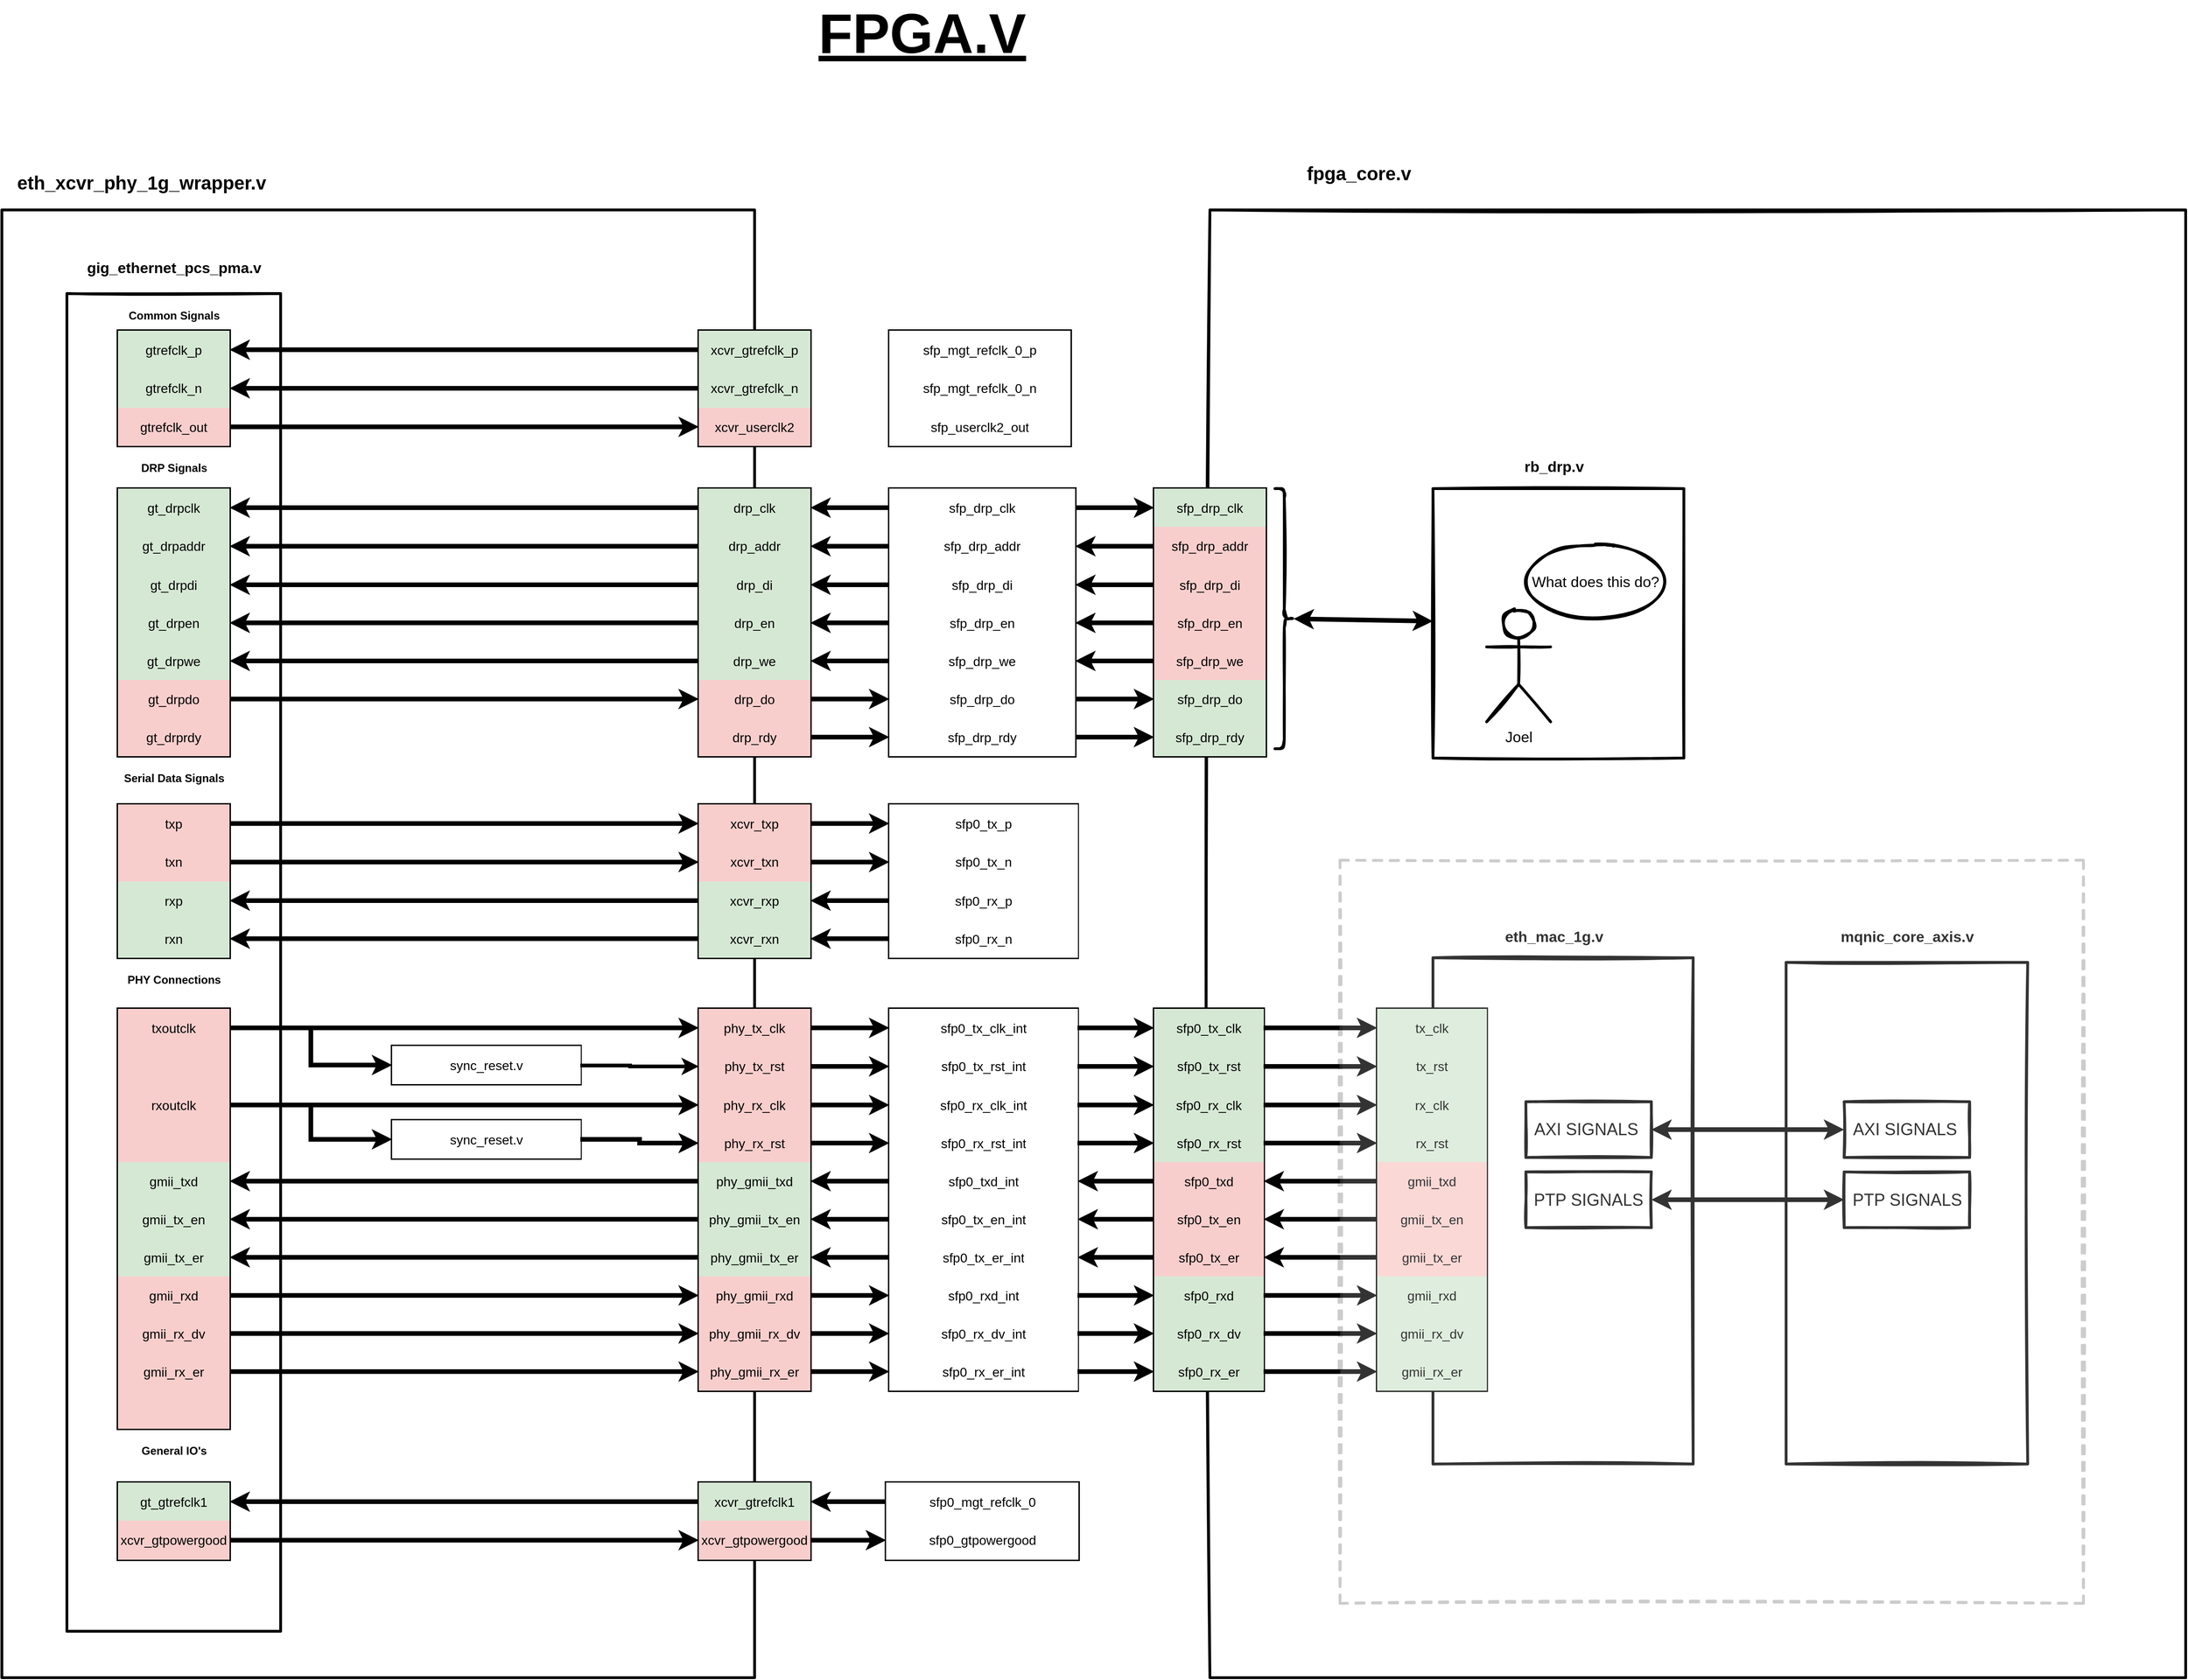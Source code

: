 <mxfile version="20.3.0" type="device"><diagram id="zyGkWVe2P0dfftpMw8Zx" name="FPGA Top-Level Design"><mxGraphModel dx="2268" dy="2046" grid="1" gridSize="10" guides="1" tooltips="1" connect="1" arrows="1" fold="1" page="1" pageScale="1" pageWidth="850" pageHeight="1100" math="0" shadow="0"><root><mxCell id="0"/><mxCell id="1" parent="0"/><mxCell id="U40ZSPGyl99AdfFcrJ2q-5" value="" style="rounded=0;whiteSpace=wrap;html=1;sketch=1;fontSize=15;strokeColor=#000000;strokeWidth=3;gradientColor=none;" parent="1" vertex="1"><mxGeometry x="130" y="340" width="810" height="1580" as="geometry"/></mxCell><mxCell id="U40ZSPGyl99AdfFcrJ2q-6" value="&lt;font style=&quot;font-size: 60px;&quot;&gt;&lt;u&gt;FPGA.V&lt;/u&gt;&lt;/font&gt;" style="text;strokeColor=none;fillColor=none;html=1;fontSize=24;fontStyle=1;verticalAlign=middle;align=center;sketch=1;" parent="1" vertex="1"><mxGeometry x="1070" y="130" width="100" height="40" as="geometry"/></mxCell><mxCell id="U40ZSPGyl99AdfFcrJ2q-7" value="&lt;font style=&quot;font-size: 20px;&quot;&gt;eth_xcvr_phy_1g_wrapper.v&lt;/font&gt;" style="text;strokeColor=none;fillColor=none;html=1;fontSize=24;fontStyle=1;verticalAlign=middle;align=center;sketch=1;" parent="1" vertex="1"><mxGeometry x="230" y="290" width="100" height="40" as="geometry"/></mxCell><mxCell id="OxjIu9MEX2gscGColLoC-1" value="" style="shape=table;startSize=0;container=1;collapsible=0;childLayout=tableLayout;fontSize=14;strokeColor=#000000;strokeWidth=3;gradientColor=none;" parent="1" vertex="1"><mxGeometry x="880" y="470" width="120" height="124" as="geometry"/></mxCell><mxCell id="OxjIu9MEX2gscGColLoC-2" value="" style="shape=tableRow;horizontal=0;startSize=0;swimlaneHead=0;swimlaneBody=0;top=0;left=0;bottom=0;right=0;collapsible=0;dropTarget=0;fillColor=none;points=[[0,0.5],[1,0.5]];portConstraint=eastwest;fontSize=14;strokeColor=#000000;strokeWidth=3;" parent="OxjIu9MEX2gscGColLoC-1" vertex="1"><mxGeometry width="120" height="41" as="geometry"/></mxCell><mxCell id="OxjIu9MEX2gscGColLoC-3" value="xcvr_gtrefclk_p" style="shape=partialRectangle;html=1;whiteSpace=wrap;connectable=0;overflow=hidden;fillColor=#d5e8d4;top=0;left=0;bottom=0;right=0;pointerEvents=1;fontSize=14;strokeColor=#82b366;strokeWidth=3;" parent="OxjIu9MEX2gscGColLoC-2" vertex="1"><mxGeometry width="120" height="41" as="geometry"><mxRectangle width="120" height="41" as="alternateBounds"/></mxGeometry></mxCell><mxCell id="OxjIu9MEX2gscGColLoC-4" value="" style="shape=tableRow;horizontal=0;startSize=0;swimlaneHead=0;swimlaneBody=0;top=0;left=0;bottom=0;right=0;collapsible=0;dropTarget=0;fillColor=none;points=[[0,0.5],[1,0.5]];portConstraint=eastwest;fontSize=14;strokeColor=#000000;strokeWidth=3;" parent="OxjIu9MEX2gscGColLoC-1" vertex="1"><mxGeometry y="41" width="120" height="42" as="geometry"/></mxCell><mxCell id="OxjIu9MEX2gscGColLoC-5" value="xcvr_gtrefclk_n" style="shape=partialRectangle;html=1;whiteSpace=wrap;connectable=0;overflow=hidden;fillColor=#d5e8d4;top=0;left=0;bottom=0;right=0;pointerEvents=1;fontSize=14;strokeColor=#82b366;strokeWidth=3;" parent="OxjIu9MEX2gscGColLoC-4" vertex="1"><mxGeometry width="120" height="42" as="geometry"><mxRectangle width="120" height="42" as="alternateBounds"/></mxGeometry></mxCell><mxCell id="OxjIu9MEX2gscGColLoC-6" value="" style="shape=tableRow;horizontal=0;startSize=0;swimlaneHead=0;swimlaneBody=0;top=0;left=0;bottom=0;right=0;collapsible=0;dropTarget=0;fillColor=none;points=[[0,0.5],[1,0.5]];portConstraint=eastwest;fontSize=14;strokeColor=#000000;strokeWidth=3;" parent="OxjIu9MEX2gscGColLoC-1" vertex="1"><mxGeometry y="83" width="120" height="41" as="geometry"/></mxCell><mxCell id="OxjIu9MEX2gscGColLoC-7" value="xcvr_userclk2" style="shape=partialRectangle;html=1;whiteSpace=wrap;connectable=0;overflow=hidden;fillColor=#f8cecc;top=0;left=0;bottom=0;right=0;pointerEvents=1;fontSize=14;strokeColor=#b85450;strokeWidth=3;" parent="OxjIu9MEX2gscGColLoC-6" vertex="1"><mxGeometry width="120" height="41" as="geometry"><mxRectangle width="120" height="41" as="alternateBounds"/></mxGeometry></mxCell><mxCell id="OxjIu9MEX2gscGColLoC-17" value="" style="rounded=0;whiteSpace=wrap;html=1;sketch=1;fontSize=15;strokeColor=#000000;strokeWidth=3;gradientColor=none;" parent="1" vertex="1"><mxGeometry x="200" y="430" width="230" height="1440" as="geometry"/></mxCell><mxCell id="OxjIu9MEX2gscGColLoC-18" value="&lt;font style=&quot;font-size: 16px;&quot;&gt;gig_ethernet_pcs_pma.v&lt;/font&gt;" style="text;strokeColor=none;fillColor=none;html=1;fontSize=24;fontStyle=1;verticalAlign=middle;align=center;sketch=1;" parent="1" vertex="1"><mxGeometry x="265" y="380" width="100" height="40" as="geometry"/></mxCell><mxCell id="VfNgE0W4K83BOsKosQaB-57" value="&lt;font style=&quot;font-size: 12px;&quot;&gt;Common Signals&lt;/font&gt;" style="text;strokeColor=none;fillColor=none;html=1;fontSize=24;fontStyle=1;verticalAlign=middle;align=center;sketch=1;fillStyle=solid;" parent="1" vertex="1"><mxGeometry x="265" y="430" width="100" height="40" as="geometry"/></mxCell><mxCell id="VfNgE0W4K83BOsKosQaB-58" value="" style="shape=table;startSize=0;container=1;collapsible=0;childLayout=tableLayout;fontSize=14;strokeColor=#000000;strokeWidth=3;gradientColor=none;" parent="1" vertex="1"><mxGeometry x="255" y="470" width="120" height="124" as="geometry"/></mxCell><mxCell id="VfNgE0W4K83BOsKosQaB-59" value="" style="shape=tableRow;horizontal=0;startSize=0;swimlaneHead=0;swimlaneBody=0;top=0;left=0;bottom=0;right=0;collapsible=0;dropTarget=0;fillColor=none;points=[[0,0.5],[1,0.5]];portConstraint=eastwest;fontSize=14;strokeColor=#000000;strokeWidth=3;" parent="VfNgE0W4K83BOsKosQaB-58" vertex="1"><mxGeometry width="120" height="41" as="geometry"/></mxCell><mxCell id="VfNgE0W4K83BOsKosQaB-60" value="gtrefclk_p" style="shape=partialRectangle;html=1;whiteSpace=wrap;connectable=0;overflow=hidden;fillColor=#d5e8d4;top=0;left=0;bottom=0;right=0;pointerEvents=1;fontSize=14;strokeColor=#82b366;strokeWidth=3;" parent="VfNgE0W4K83BOsKosQaB-59" vertex="1"><mxGeometry width="120" height="41" as="geometry"><mxRectangle width="120" height="41" as="alternateBounds"/></mxGeometry></mxCell><mxCell id="VfNgE0W4K83BOsKosQaB-61" value="" style="shape=tableRow;horizontal=0;startSize=0;swimlaneHead=0;swimlaneBody=0;top=0;left=0;bottom=0;right=0;collapsible=0;dropTarget=0;fillColor=none;points=[[0,0.5],[1,0.5]];portConstraint=eastwest;fontSize=14;strokeColor=#000000;strokeWidth=3;" parent="VfNgE0W4K83BOsKosQaB-58" vertex="1"><mxGeometry y="41" width="120" height="42" as="geometry"/></mxCell><mxCell id="VfNgE0W4K83BOsKosQaB-62" value="gtrefclk_n" style="shape=partialRectangle;html=1;whiteSpace=wrap;connectable=0;overflow=hidden;fillColor=#d5e8d4;top=0;left=0;bottom=0;right=0;pointerEvents=1;fontSize=14;strokeColor=#82b366;strokeWidth=3;" parent="VfNgE0W4K83BOsKosQaB-61" vertex="1"><mxGeometry width="120" height="42" as="geometry"><mxRectangle width="120" height="42" as="alternateBounds"/></mxGeometry></mxCell><mxCell id="VfNgE0W4K83BOsKosQaB-63" value="" style="shape=tableRow;horizontal=0;startSize=0;swimlaneHead=0;swimlaneBody=0;top=0;left=0;bottom=0;right=0;collapsible=0;dropTarget=0;fillColor=none;points=[[0,0.5],[1,0.5]];portConstraint=eastwest;fontSize=14;strokeColor=#000000;strokeWidth=3;" parent="VfNgE0W4K83BOsKosQaB-58" vertex="1"><mxGeometry y="83" width="120" height="41" as="geometry"/></mxCell><mxCell id="VfNgE0W4K83BOsKosQaB-64" value="gtrefclk_out" style="shape=partialRectangle;html=1;whiteSpace=wrap;connectable=0;overflow=hidden;fillColor=#f8cecc;top=0;left=0;bottom=0;right=0;pointerEvents=1;fontSize=14;strokeColor=#b85450;strokeWidth=3;" parent="VfNgE0W4K83BOsKosQaB-63" vertex="1"><mxGeometry width="120" height="41" as="geometry"><mxRectangle width="120" height="41" as="alternateBounds"/></mxGeometry></mxCell><mxCell id="VfNgE0W4K83BOsKosQaB-68" value="&lt;font style=&quot;font-size: 12px;&quot;&gt;DRP Signals&lt;/font&gt;" style="text;strokeColor=none;fillColor=none;html=1;fontSize=24;fontStyle=1;verticalAlign=middle;align=center;sketch=1;fillStyle=solid;" parent="1" vertex="1"><mxGeometry x="265" y="594" width="100" height="40" as="geometry"/></mxCell><mxCell id="VfNgE0W4K83BOsKosQaB-69" value="" style="shape=table;startSize=0;container=1;collapsible=0;childLayout=tableLayout;fontSize=14;strokeColor=#000000;strokeWidth=3;gradientColor=none;" parent="1" vertex="1"><mxGeometry x="255" y="640" width="120" height="288" as="geometry"/></mxCell><mxCell id="VfNgE0W4K83BOsKosQaB-70" value="" style="shape=tableRow;horizontal=0;startSize=0;swimlaneHead=0;swimlaneBody=0;top=0;left=0;bottom=0;right=0;collapsible=0;dropTarget=0;fillColor=none;points=[[0,0.5],[1,0.5]];portConstraint=eastwest;fontSize=14;strokeColor=#000000;strokeWidth=3;" parent="VfNgE0W4K83BOsKosQaB-69" vertex="1"><mxGeometry width="120" height="41" as="geometry"/></mxCell><mxCell id="VfNgE0W4K83BOsKosQaB-71" value="gt_drpclk" style="shape=partialRectangle;html=1;whiteSpace=wrap;connectable=0;overflow=hidden;fillColor=#d5e8d4;top=0;left=0;bottom=0;right=0;pointerEvents=1;fontSize=14;strokeColor=#82b366;strokeWidth=3;" parent="VfNgE0W4K83BOsKosQaB-70" vertex="1"><mxGeometry width="120" height="41" as="geometry"><mxRectangle width="120" height="41" as="alternateBounds"/></mxGeometry></mxCell><mxCell id="VfNgE0W4K83BOsKosQaB-72" value="" style="shape=tableRow;horizontal=0;startSize=0;swimlaneHead=0;swimlaneBody=0;top=0;left=0;bottom=0;right=0;collapsible=0;dropTarget=0;fillColor=none;points=[[0,0.5],[1,0.5]];portConstraint=eastwest;fontSize=14;strokeColor=#000000;strokeWidth=3;" parent="VfNgE0W4K83BOsKosQaB-69" vertex="1"><mxGeometry y="41" width="120" height="42" as="geometry"/></mxCell><mxCell id="VfNgE0W4K83BOsKosQaB-73" value="gt_drpaddr" style="shape=partialRectangle;html=1;whiteSpace=wrap;connectable=0;overflow=hidden;fillColor=#d5e8d4;top=0;left=0;bottom=0;right=0;pointerEvents=1;fontSize=14;strokeColor=#82b366;strokeWidth=3;" parent="VfNgE0W4K83BOsKosQaB-72" vertex="1"><mxGeometry width="120" height="42" as="geometry"><mxRectangle width="120" height="42" as="alternateBounds"/></mxGeometry></mxCell><mxCell id="VfNgE0W4K83BOsKosQaB-74" value="" style="shape=tableRow;horizontal=0;startSize=0;swimlaneHead=0;swimlaneBody=0;top=0;left=0;bottom=0;right=0;collapsible=0;dropTarget=0;fillColor=none;points=[[0,0.5],[1,0.5]];portConstraint=eastwest;fontSize=14;strokeColor=#000000;strokeWidth=3;" parent="VfNgE0W4K83BOsKosQaB-69" vertex="1"><mxGeometry y="83" width="120" height="41" as="geometry"/></mxCell><mxCell id="VfNgE0W4K83BOsKosQaB-75" value="gt_drpdi" style="shape=partialRectangle;html=1;whiteSpace=wrap;connectable=0;overflow=hidden;fillColor=#d5e8d4;top=0;left=0;bottom=0;right=0;pointerEvents=1;fontSize=14;strokeColor=#82b366;strokeWidth=3;" parent="VfNgE0W4K83BOsKosQaB-74" vertex="1"><mxGeometry width="120" height="41" as="geometry"><mxRectangle width="120" height="41" as="alternateBounds"/></mxGeometry></mxCell><mxCell id="VfNgE0W4K83BOsKosQaB-89" style="shape=tableRow;horizontal=0;startSize=0;swimlaneHead=0;swimlaneBody=0;top=0;left=0;bottom=0;right=0;collapsible=0;dropTarget=0;fillColor=none;points=[[0,0.5],[1,0.5]];portConstraint=eastwest;fontSize=14;strokeColor=#000000;strokeWidth=3;" parent="VfNgE0W4K83BOsKosQaB-69" vertex="1"><mxGeometry y="124" width="120" height="41" as="geometry"/></mxCell><mxCell id="VfNgE0W4K83BOsKosQaB-90" value="gt_drpen" style="shape=partialRectangle;html=1;whiteSpace=wrap;connectable=0;overflow=hidden;fillColor=#d5e8d4;top=0;left=0;bottom=0;right=0;pointerEvents=1;fontSize=14;strokeColor=#82b366;strokeWidth=3;" parent="VfNgE0W4K83BOsKosQaB-89" vertex="1"><mxGeometry width="120" height="41" as="geometry"><mxRectangle width="120" height="41" as="alternateBounds"/></mxGeometry></mxCell><mxCell id="VfNgE0W4K83BOsKosQaB-91" style="shape=tableRow;horizontal=0;startSize=0;swimlaneHead=0;swimlaneBody=0;top=0;left=0;bottom=0;right=0;collapsible=0;dropTarget=0;fillColor=none;points=[[0,0.5],[1,0.5]];portConstraint=eastwest;fontSize=14;strokeColor=#000000;strokeWidth=3;" parent="VfNgE0W4K83BOsKosQaB-69" vertex="1"><mxGeometry y="165" width="120" height="41" as="geometry"/></mxCell><mxCell id="VfNgE0W4K83BOsKosQaB-92" value="gt_drpwe" style="shape=partialRectangle;html=1;whiteSpace=wrap;connectable=0;overflow=hidden;fillColor=#d5e8d4;top=0;left=0;bottom=0;right=0;pointerEvents=1;fontSize=14;strokeColor=#82b366;strokeWidth=3;" parent="VfNgE0W4K83BOsKosQaB-91" vertex="1"><mxGeometry width="120" height="41" as="geometry"><mxRectangle width="120" height="41" as="alternateBounds"/></mxGeometry></mxCell><mxCell id="VfNgE0W4K83BOsKosQaB-93" style="shape=tableRow;horizontal=0;startSize=0;swimlaneHead=0;swimlaneBody=0;top=0;left=0;bottom=0;right=0;collapsible=0;dropTarget=0;fillColor=none;points=[[0,0.5],[1,0.5]];portConstraint=eastwest;fontSize=14;strokeColor=#000000;strokeWidth=3;" parent="VfNgE0W4K83BOsKosQaB-69" vertex="1"><mxGeometry y="206" width="120" height="41" as="geometry"/></mxCell><mxCell id="VfNgE0W4K83BOsKosQaB-94" value="gt_drpdo" style="shape=partialRectangle;html=1;whiteSpace=wrap;connectable=0;overflow=hidden;fillColor=#f8cecc;top=0;left=0;bottom=0;right=0;pointerEvents=1;fontSize=14;strokeColor=#b85450;strokeWidth=3;" parent="VfNgE0W4K83BOsKosQaB-93" vertex="1"><mxGeometry width="120" height="41" as="geometry"><mxRectangle width="120" height="41" as="alternateBounds"/></mxGeometry></mxCell><mxCell id="VfNgE0W4K83BOsKosQaB-95" style="shape=tableRow;horizontal=0;startSize=0;swimlaneHead=0;swimlaneBody=0;top=0;left=0;bottom=0;right=0;collapsible=0;dropTarget=0;fillColor=none;points=[[0,0.5],[1,0.5]];portConstraint=eastwest;fontSize=14;strokeColor=#000000;strokeWidth=3;" parent="VfNgE0W4K83BOsKosQaB-69" vertex="1"><mxGeometry y="247" width="120" height="41" as="geometry"/></mxCell><mxCell id="VfNgE0W4K83BOsKosQaB-96" value="gt_drprdy" style="shape=partialRectangle;html=1;whiteSpace=wrap;connectable=0;overflow=hidden;fillColor=#f8cecc;top=0;left=0;bottom=0;right=0;pointerEvents=1;fontSize=14;strokeColor=#b85450;strokeWidth=3;" parent="VfNgE0W4K83BOsKosQaB-95" vertex="1"><mxGeometry width="120" height="41" as="geometry"><mxRectangle width="120" height="41" as="alternateBounds"/></mxGeometry></mxCell><mxCell id="VfNgE0W4K83BOsKosQaB-76" value="" style="shape=table;startSize=0;container=1;collapsible=0;childLayout=tableLayout;fontSize=14;strokeColor=#000000;strokeWidth=3;gradientColor=none;" parent="1" vertex="1"><mxGeometry x="880" y="640" width="120" height="288" as="geometry"/></mxCell><mxCell id="VfNgE0W4K83BOsKosQaB-77" value="" style="shape=tableRow;horizontal=0;startSize=0;swimlaneHead=0;swimlaneBody=0;top=0;left=0;bottom=0;right=0;collapsible=0;dropTarget=0;fillColor=none;points=[[0,0.5],[1,0.5]];portConstraint=eastwest;fontSize=14;strokeColor=#000000;strokeWidth=3;" parent="VfNgE0W4K83BOsKosQaB-76" vertex="1"><mxGeometry width="120" height="41" as="geometry"/></mxCell><mxCell id="VfNgE0W4K83BOsKosQaB-78" value="drp_clk" style="shape=partialRectangle;html=1;whiteSpace=wrap;connectable=0;overflow=hidden;fillColor=#d5e8d4;top=0;left=0;bottom=0;right=0;pointerEvents=1;fontSize=14;strokeColor=#82b366;strokeWidth=3;" parent="VfNgE0W4K83BOsKosQaB-77" vertex="1"><mxGeometry width="120" height="41" as="geometry"><mxRectangle width="120" height="41" as="alternateBounds"/></mxGeometry></mxCell><mxCell id="VfNgE0W4K83BOsKosQaB-79" value="" style="shape=tableRow;horizontal=0;startSize=0;swimlaneHead=0;swimlaneBody=0;top=0;left=0;bottom=0;right=0;collapsible=0;dropTarget=0;fillColor=none;points=[[0,0.5],[1,0.5]];portConstraint=eastwest;fontSize=14;strokeColor=#000000;strokeWidth=3;" parent="VfNgE0W4K83BOsKosQaB-76" vertex="1"><mxGeometry y="41" width="120" height="42" as="geometry"/></mxCell><mxCell id="VfNgE0W4K83BOsKosQaB-80" value="drp_addr" style="shape=partialRectangle;html=1;whiteSpace=wrap;connectable=0;overflow=hidden;fillColor=#d5e8d4;top=0;left=0;bottom=0;right=0;pointerEvents=1;fontSize=14;strokeColor=#82b366;strokeWidth=3;" parent="VfNgE0W4K83BOsKosQaB-79" vertex="1"><mxGeometry width="120" height="42" as="geometry"><mxRectangle width="120" height="42" as="alternateBounds"/></mxGeometry></mxCell><mxCell id="VfNgE0W4K83BOsKosQaB-81" value="" style="shape=tableRow;horizontal=0;startSize=0;swimlaneHead=0;swimlaneBody=0;top=0;left=0;bottom=0;right=0;collapsible=0;dropTarget=0;fillColor=none;points=[[0,0.5],[1,0.5]];portConstraint=eastwest;fontSize=14;strokeColor=#000000;strokeWidth=3;" parent="VfNgE0W4K83BOsKosQaB-76" vertex="1"><mxGeometry y="83" width="120" height="41" as="geometry"/></mxCell><mxCell id="VfNgE0W4K83BOsKosQaB-82" value="drp_di" style="shape=partialRectangle;html=1;whiteSpace=wrap;connectable=0;overflow=hidden;fillColor=#d5e8d4;top=0;left=0;bottom=0;right=0;pointerEvents=1;fontSize=14;strokeColor=#82b366;strokeWidth=3;" parent="VfNgE0W4K83BOsKosQaB-81" vertex="1"><mxGeometry width="120" height="41" as="geometry"><mxRectangle width="120" height="41" as="alternateBounds"/></mxGeometry></mxCell><mxCell id="VfNgE0W4K83BOsKosQaB-83" style="shape=tableRow;horizontal=0;startSize=0;swimlaneHead=0;swimlaneBody=0;top=0;left=0;bottom=0;right=0;collapsible=0;dropTarget=0;fillColor=none;points=[[0,0.5],[1,0.5]];portConstraint=eastwest;fontSize=14;strokeColor=#000000;strokeWidth=3;" parent="VfNgE0W4K83BOsKosQaB-76" vertex="1"><mxGeometry y="124" width="120" height="41" as="geometry"/></mxCell><mxCell id="VfNgE0W4K83BOsKosQaB-84" value="drp_en" style="shape=partialRectangle;html=1;whiteSpace=wrap;connectable=0;overflow=hidden;fillColor=#d5e8d4;top=0;left=0;bottom=0;right=0;pointerEvents=1;fontSize=14;strokeColor=#82b366;strokeWidth=3;" parent="VfNgE0W4K83BOsKosQaB-83" vertex="1"><mxGeometry width="120" height="41" as="geometry"><mxRectangle width="120" height="41" as="alternateBounds"/></mxGeometry></mxCell><mxCell id="VfNgE0W4K83BOsKosQaB-85" style="shape=tableRow;horizontal=0;startSize=0;swimlaneHead=0;swimlaneBody=0;top=0;left=0;bottom=0;right=0;collapsible=0;dropTarget=0;fillColor=none;points=[[0,0.5],[1,0.5]];portConstraint=eastwest;fontSize=14;strokeColor=#000000;strokeWidth=3;" parent="VfNgE0W4K83BOsKosQaB-76" vertex="1"><mxGeometry y="165" width="120" height="41" as="geometry"/></mxCell><mxCell id="VfNgE0W4K83BOsKosQaB-86" value="drp_we" style="shape=partialRectangle;html=1;whiteSpace=wrap;connectable=0;overflow=hidden;fillColor=#d5e8d4;top=0;left=0;bottom=0;right=0;pointerEvents=1;fontSize=14;strokeColor=#82b366;strokeWidth=3;" parent="VfNgE0W4K83BOsKosQaB-85" vertex="1"><mxGeometry width="120" height="41" as="geometry"><mxRectangle width="120" height="41" as="alternateBounds"/></mxGeometry></mxCell><mxCell id="VfNgE0W4K83BOsKosQaB-87" style="shape=tableRow;horizontal=0;startSize=0;swimlaneHead=0;swimlaneBody=0;top=0;left=0;bottom=0;right=0;collapsible=0;dropTarget=0;fillColor=none;points=[[0,0.5],[1,0.5]];portConstraint=eastwest;fontSize=14;strokeColor=#000000;strokeWidth=3;" parent="VfNgE0W4K83BOsKosQaB-76" vertex="1"><mxGeometry y="206" width="120" height="41" as="geometry"/></mxCell><mxCell id="VfNgE0W4K83BOsKosQaB-88" value="drp_do" style="shape=partialRectangle;html=1;whiteSpace=wrap;connectable=0;overflow=hidden;fillColor=#f8cecc;top=0;left=0;bottom=0;right=0;pointerEvents=1;fontSize=14;strokeColor=#b85450;strokeWidth=3;" parent="VfNgE0W4K83BOsKosQaB-87" vertex="1"><mxGeometry width="120" height="41" as="geometry"><mxRectangle width="120" height="41" as="alternateBounds"/></mxGeometry></mxCell><mxCell id="qHAUQGKIp4wDjn5ANG9y-54" style="shape=tableRow;horizontal=0;startSize=0;swimlaneHead=0;swimlaneBody=0;top=0;left=0;bottom=0;right=0;collapsible=0;dropTarget=0;fillColor=none;points=[[0,0.5],[1,0.5]];portConstraint=eastwest;fontSize=14;strokeColor=#000000;strokeWidth=3;" parent="VfNgE0W4K83BOsKosQaB-76" vertex="1"><mxGeometry y="247" width="120" height="41" as="geometry"/></mxCell><mxCell id="qHAUQGKIp4wDjn5ANG9y-55" value="drp_rdy" style="shape=partialRectangle;html=1;whiteSpace=wrap;connectable=0;overflow=hidden;fillColor=#f8cecc;top=0;left=0;bottom=0;right=0;pointerEvents=1;fontSize=14;strokeColor=#b85450;strokeWidth=3;" parent="qHAUQGKIp4wDjn5ANG9y-54" vertex="1"><mxGeometry width="120" height="41" as="geometry"><mxRectangle width="120" height="41" as="alternateBounds"/></mxGeometry></mxCell><mxCell id="VfNgE0W4K83BOsKosQaB-97" value="&lt;font style=&quot;font-size: 12px;&quot;&gt;Serial Data Signals&lt;/font&gt;" style="text;strokeColor=none;fillColor=none;html=1;fontSize=24;fontStyle=1;verticalAlign=middle;align=center;sketch=1;fillStyle=solid;" parent="1" vertex="1"><mxGeometry x="265" y="928" width="100" height="40" as="geometry"/></mxCell><mxCell id="VfNgE0W4K83BOsKosQaB-98" value="" style="shape=table;startSize=0;container=1;collapsible=0;childLayout=tableLayout;fontSize=14;strokeColor=#000000;strokeWidth=3;gradientColor=none;" parent="1" vertex="1"><mxGeometry x="255" y="980" width="120" height="165" as="geometry"/></mxCell><mxCell id="VfNgE0W4K83BOsKosQaB-99" value="" style="shape=tableRow;horizontal=0;startSize=0;swimlaneHead=0;swimlaneBody=0;top=0;left=0;bottom=0;right=0;collapsible=0;dropTarget=0;fillColor=none;points=[[0,0.5],[1,0.5]];portConstraint=eastwest;fontSize=14;strokeColor=#000000;strokeWidth=3;" parent="VfNgE0W4K83BOsKosQaB-98" vertex="1"><mxGeometry width="120" height="41" as="geometry"/></mxCell><mxCell id="VfNgE0W4K83BOsKosQaB-100" value="txp" style="shape=partialRectangle;html=1;whiteSpace=wrap;connectable=0;overflow=hidden;fillColor=#f8cecc;top=0;left=0;bottom=0;right=0;pointerEvents=1;fontSize=14;strokeColor=#b85450;strokeWidth=3;" parent="VfNgE0W4K83BOsKosQaB-99" vertex="1"><mxGeometry width="120" height="41" as="geometry"><mxRectangle width="120" height="41" as="alternateBounds"/></mxGeometry></mxCell><mxCell id="VfNgE0W4K83BOsKosQaB-101" value="" style="shape=tableRow;horizontal=0;startSize=0;swimlaneHead=0;swimlaneBody=0;top=0;left=0;bottom=0;right=0;collapsible=0;dropTarget=0;fillColor=none;points=[[0,0.5],[1,0.5]];portConstraint=eastwest;fontSize=14;strokeColor=#000000;strokeWidth=3;" parent="VfNgE0W4K83BOsKosQaB-98" vertex="1"><mxGeometry y="41" width="120" height="42" as="geometry"/></mxCell><mxCell id="VfNgE0W4K83BOsKosQaB-102" value="txn" style="shape=partialRectangle;html=1;whiteSpace=wrap;connectable=0;overflow=hidden;fillColor=#f8cecc;top=0;left=0;bottom=0;right=0;pointerEvents=1;fontSize=14;strokeColor=#b85450;strokeWidth=3;" parent="VfNgE0W4K83BOsKosQaB-101" vertex="1"><mxGeometry width="120" height="42" as="geometry"><mxRectangle width="120" height="42" as="alternateBounds"/></mxGeometry></mxCell><mxCell id="VfNgE0W4K83BOsKosQaB-103" value="" style="shape=tableRow;horizontal=0;startSize=0;swimlaneHead=0;swimlaneBody=0;top=0;left=0;bottom=0;right=0;collapsible=0;dropTarget=0;fillColor=none;points=[[0,0.5],[1,0.5]];portConstraint=eastwest;fontSize=14;strokeColor=#000000;strokeWidth=3;" parent="VfNgE0W4K83BOsKosQaB-98" vertex="1"><mxGeometry y="83" width="120" height="41" as="geometry"/></mxCell><mxCell id="VfNgE0W4K83BOsKosQaB-104" value="rxp" style="shape=partialRectangle;html=1;whiteSpace=wrap;connectable=0;overflow=hidden;fillColor=#d5e8d4;top=0;left=0;bottom=0;right=0;pointerEvents=1;fontSize=14;strokeColor=#82b366;strokeWidth=3;" parent="VfNgE0W4K83BOsKosQaB-103" vertex="1"><mxGeometry width="120" height="41" as="geometry"><mxRectangle width="120" height="41" as="alternateBounds"/></mxGeometry></mxCell><mxCell id="VfNgE0W4K83BOsKosQaB-105" style="shape=tableRow;horizontal=0;startSize=0;swimlaneHead=0;swimlaneBody=0;top=0;left=0;bottom=0;right=0;collapsible=0;dropTarget=0;fillColor=none;points=[[0,0.5],[1,0.5]];portConstraint=eastwest;fontSize=14;strokeColor=#000000;strokeWidth=3;" parent="VfNgE0W4K83BOsKosQaB-98" vertex="1"><mxGeometry y="124" width="120" height="41" as="geometry"/></mxCell><mxCell id="VfNgE0W4K83BOsKosQaB-106" value="rxn" style="shape=partialRectangle;html=1;whiteSpace=wrap;connectable=0;overflow=hidden;fillColor=#d5e8d4;top=0;left=0;bottom=0;right=0;pointerEvents=1;fontSize=14;strokeColor=#82b366;strokeWidth=3;" parent="VfNgE0W4K83BOsKosQaB-105" vertex="1"><mxGeometry width="120" height="41" as="geometry"><mxRectangle width="120" height="41" as="alternateBounds"/></mxGeometry></mxCell><mxCell id="VfNgE0W4K83BOsKosQaB-111" value="" style="shape=table;startSize=0;container=1;collapsible=0;childLayout=tableLayout;fontSize=14;strokeColor=#000000;strokeWidth=3;gradientColor=none;" parent="1" vertex="1"><mxGeometry x="880" y="980" width="120" height="165" as="geometry"/></mxCell><mxCell id="VfNgE0W4K83BOsKosQaB-112" value="" style="shape=tableRow;horizontal=0;startSize=0;swimlaneHead=0;swimlaneBody=0;top=0;left=0;bottom=0;right=0;collapsible=0;dropTarget=0;fillColor=none;points=[[0,0.5],[1,0.5]];portConstraint=eastwest;fontSize=14;strokeColor=#000000;strokeWidth=3;" parent="VfNgE0W4K83BOsKosQaB-111" vertex="1"><mxGeometry width="120" height="41" as="geometry"/></mxCell><mxCell id="VfNgE0W4K83BOsKosQaB-113" value="xcvr_txp" style="shape=partialRectangle;html=1;whiteSpace=wrap;connectable=0;overflow=hidden;fillColor=#f8cecc;top=0;left=0;bottom=0;right=0;pointerEvents=1;fontSize=14;strokeColor=#b85450;strokeWidth=3;" parent="VfNgE0W4K83BOsKosQaB-112" vertex="1"><mxGeometry width="120" height="41" as="geometry"><mxRectangle width="120" height="41" as="alternateBounds"/></mxGeometry></mxCell><mxCell id="VfNgE0W4K83BOsKosQaB-114" value="" style="shape=tableRow;horizontal=0;startSize=0;swimlaneHead=0;swimlaneBody=0;top=0;left=0;bottom=0;right=0;collapsible=0;dropTarget=0;fillColor=none;points=[[0,0.5],[1,0.5]];portConstraint=eastwest;fontSize=14;strokeColor=#000000;strokeWidth=3;" parent="VfNgE0W4K83BOsKosQaB-111" vertex="1"><mxGeometry y="41" width="120" height="42" as="geometry"/></mxCell><mxCell id="VfNgE0W4K83BOsKosQaB-115" value="xcvr_txn" style="shape=partialRectangle;html=1;whiteSpace=wrap;connectable=0;overflow=hidden;fillColor=#f8cecc;top=0;left=0;bottom=0;right=0;pointerEvents=1;fontSize=14;strokeColor=#b85450;strokeWidth=3;" parent="VfNgE0W4K83BOsKosQaB-114" vertex="1"><mxGeometry width="120" height="42" as="geometry"><mxRectangle width="120" height="42" as="alternateBounds"/></mxGeometry></mxCell><mxCell id="VfNgE0W4K83BOsKosQaB-116" value="" style="shape=tableRow;horizontal=0;startSize=0;swimlaneHead=0;swimlaneBody=0;top=0;left=0;bottom=0;right=0;collapsible=0;dropTarget=0;fillColor=none;points=[[0,0.5],[1,0.5]];portConstraint=eastwest;fontSize=14;strokeColor=#000000;strokeWidth=3;" parent="VfNgE0W4K83BOsKosQaB-111" vertex="1"><mxGeometry y="83" width="120" height="41" as="geometry"/></mxCell><mxCell id="VfNgE0W4K83BOsKosQaB-117" value="xcvr_rxp" style="shape=partialRectangle;html=1;whiteSpace=wrap;connectable=0;overflow=hidden;fillColor=#d5e8d4;top=0;left=0;bottom=0;right=0;pointerEvents=1;fontSize=14;strokeColor=#82b366;strokeWidth=3;" parent="VfNgE0W4K83BOsKosQaB-116" vertex="1"><mxGeometry width="120" height="41" as="geometry"><mxRectangle width="120" height="41" as="alternateBounds"/></mxGeometry></mxCell><mxCell id="VfNgE0W4K83BOsKosQaB-118" style="shape=tableRow;horizontal=0;startSize=0;swimlaneHead=0;swimlaneBody=0;top=0;left=0;bottom=0;right=0;collapsible=0;dropTarget=0;fillColor=none;points=[[0,0.5],[1,0.5]];portConstraint=eastwest;fontSize=14;strokeColor=#000000;strokeWidth=3;" parent="VfNgE0W4K83BOsKosQaB-111" vertex="1"><mxGeometry y="124" width="120" height="41" as="geometry"/></mxCell><mxCell id="VfNgE0W4K83BOsKosQaB-119" value="xcvr_rxn" style="shape=partialRectangle;html=1;whiteSpace=wrap;connectable=0;overflow=hidden;fillColor=#d5e8d4;top=0;left=0;bottom=0;right=0;pointerEvents=1;fontSize=14;strokeColor=#82b366;strokeWidth=3;" parent="VfNgE0W4K83BOsKosQaB-118" vertex="1"><mxGeometry width="120" height="41" as="geometry"><mxRectangle width="120" height="41" as="alternateBounds"/></mxGeometry></mxCell><mxCell id="VfNgE0W4K83BOsKosQaB-124" value="&lt;font style=&quot;font-size: 12px;&quot;&gt;PHY Connections&lt;/font&gt;" style="text;strokeColor=none;fillColor=none;html=1;fontSize=24;fontStyle=1;verticalAlign=middle;align=center;sketch=1;fillStyle=solid;" parent="1" vertex="1"><mxGeometry x="265" y="1145" width="100" height="40" as="geometry"/></mxCell><mxCell id="VfNgE0W4K83BOsKosQaB-134" value="" style="shape=table;startSize=0;container=1;collapsible=0;childLayout=tableLayout;fontSize=14;strokeColor=#000000;strokeWidth=3;gradientColor=none;" parent="1" vertex="1"><mxGeometry x="880" y="1200" width="120" height="411" as="geometry"/></mxCell><mxCell id="VfNgE0W4K83BOsKosQaB-135" value="" style="shape=tableRow;horizontal=0;startSize=0;swimlaneHead=0;swimlaneBody=0;top=0;left=0;bottom=0;right=0;collapsible=0;dropTarget=0;fillColor=none;points=[[0,0.5],[1,0.5]];portConstraint=eastwest;fontSize=14;strokeColor=#000000;strokeWidth=3;" parent="VfNgE0W4K83BOsKosQaB-134" vertex="1"><mxGeometry width="120" height="41" as="geometry"/></mxCell><mxCell id="VfNgE0W4K83BOsKosQaB-136" value="phy_tx_clk" style="shape=partialRectangle;html=1;whiteSpace=wrap;connectable=0;overflow=hidden;fillColor=#f8cecc;top=0;left=0;bottom=0;right=0;pointerEvents=1;fontSize=14;strokeColor=#b85450;strokeWidth=3;" parent="VfNgE0W4K83BOsKosQaB-135" vertex="1"><mxGeometry width="120" height="41" as="geometry"><mxRectangle width="120" height="41" as="alternateBounds"/></mxGeometry></mxCell><mxCell id="VfNgE0W4K83BOsKosQaB-137" value="" style="shape=tableRow;horizontal=0;startSize=0;swimlaneHead=0;swimlaneBody=0;top=0;left=0;bottom=0;right=0;collapsible=0;dropTarget=0;fillColor=none;points=[[0,0.5],[1,0.5]];portConstraint=eastwest;fontSize=14;strokeColor=#000000;strokeWidth=3;" parent="VfNgE0W4K83BOsKosQaB-134" vertex="1"><mxGeometry y="41" width="120" height="42" as="geometry"/></mxCell><mxCell id="VfNgE0W4K83BOsKosQaB-138" value="phy_tx_rst" style="shape=partialRectangle;html=1;whiteSpace=wrap;connectable=0;overflow=hidden;fillColor=#f8cecc;top=0;left=0;bottom=0;right=0;pointerEvents=1;fontSize=14;strokeColor=#b85450;strokeWidth=3;" parent="VfNgE0W4K83BOsKosQaB-137" vertex="1"><mxGeometry width="120" height="42" as="geometry"><mxRectangle width="120" height="42" as="alternateBounds"/></mxGeometry></mxCell><mxCell id="VfNgE0W4K83BOsKosQaB-139" value="" style="shape=tableRow;horizontal=0;startSize=0;swimlaneHead=0;swimlaneBody=0;top=0;left=0;bottom=0;right=0;collapsible=0;dropTarget=0;fillColor=none;points=[[0,0.5],[1,0.5]];portConstraint=eastwest;fontSize=14;strokeColor=#000000;strokeWidth=3;" parent="VfNgE0W4K83BOsKosQaB-134" vertex="1"><mxGeometry y="83" width="120" height="41" as="geometry"/></mxCell><mxCell id="VfNgE0W4K83BOsKosQaB-140" value="phy_rx_clk" style="shape=partialRectangle;html=1;whiteSpace=wrap;connectable=0;overflow=hidden;fillColor=#f8cecc;top=0;left=0;bottom=0;right=0;pointerEvents=1;fontSize=14;strokeColor=#b85450;strokeWidth=3;" parent="VfNgE0W4K83BOsKosQaB-139" vertex="1"><mxGeometry width="120" height="41" as="geometry"><mxRectangle width="120" height="41" as="alternateBounds"/></mxGeometry></mxCell><mxCell id="VfNgE0W4K83BOsKosQaB-141" style="shape=tableRow;horizontal=0;startSize=0;swimlaneHead=0;swimlaneBody=0;top=0;left=0;bottom=0;right=0;collapsible=0;dropTarget=0;fillColor=none;points=[[0,0.5],[1,0.5]];portConstraint=eastwest;fontSize=14;strokeColor=#000000;strokeWidth=3;" parent="VfNgE0W4K83BOsKosQaB-134" vertex="1"><mxGeometry y="124" width="120" height="41" as="geometry"/></mxCell><mxCell id="VfNgE0W4K83BOsKosQaB-142" value="phy_rx_rst" style="shape=partialRectangle;html=1;whiteSpace=wrap;connectable=0;overflow=hidden;fillColor=#f8cecc;top=0;left=0;bottom=0;right=0;pointerEvents=1;fontSize=14;strokeColor=#b85450;strokeWidth=3;" parent="VfNgE0W4K83BOsKosQaB-141" vertex="1"><mxGeometry width="120" height="41" as="geometry"><mxRectangle width="120" height="41" as="alternateBounds"/></mxGeometry></mxCell><mxCell id="VfNgE0W4K83BOsKosQaB-143" style="shape=tableRow;horizontal=0;startSize=0;swimlaneHead=0;swimlaneBody=0;top=0;left=0;bottom=0;right=0;collapsible=0;dropTarget=0;fillColor=none;points=[[0,0.5],[1,0.5]];portConstraint=eastwest;fontSize=14;strokeColor=#000000;strokeWidth=3;" parent="VfNgE0W4K83BOsKosQaB-134" vertex="1"><mxGeometry y="165" width="120" height="41" as="geometry"/></mxCell><mxCell id="VfNgE0W4K83BOsKosQaB-144" value="phy_gmii_txd" style="shape=partialRectangle;html=1;whiteSpace=wrap;connectable=0;overflow=hidden;fillColor=#d5e8d4;top=0;left=0;bottom=0;right=0;pointerEvents=1;fontSize=14;strokeColor=#82b366;strokeWidth=3;" parent="VfNgE0W4K83BOsKosQaB-143" vertex="1"><mxGeometry width="120" height="41" as="geometry"><mxRectangle width="120" height="41" as="alternateBounds"/></mxGeometry></mxCell><mxCell id="VfNgE0W4K83BOsKosQaB-145" style="shape=tableRow;horizontal=0;startSize=0;swimlaneHead=0;swimlaneBody=0;top=0;left=0;bottom=0;right=0;collapsible=0;dropTarget=0;fillColor=none;points=[[0,0.5],[1,0.5]];portConstraint=eastwest;fontSize=14;strokeColor=#000000;strokeWidth=3;" parent="VfNgE0W4K83BOsKosQaB-134" vertex="1"><mxGeometry y="206" width="120" height="41" as="geometry"/></mxCell><mxCell id="VfNgE0W4K83BOsKosQaB-146" value="phy_gmii_tx_en" style="shape=partialRectangle;html=1;whiteSpace=wrap;connectable=0;overflow=hidden;fillColor=#d5e8d4;top=0;left=0;bottom=0;right=0;pointerEvents=1;fontSize=14;strokeColor=#82b366;strokeWidth=3;" parent="VfNgE0W4K83BOsKosQaB-145" vertex="1"><mxGeometry width="120" height="41" as="geometry"><mxRectangle width="120" height="41" as="alternateBounds"/></mxGeometry></mxCell><mxCell id="VfNgE0W4K83BOsKosQaB-147" style="shape=tableRow;horizontal=0;startSize=0;swimlaneHead=0;swimlaneBody=0;top=0;left=0;bottom=0;right=0;collapsible=0;dropTarget=0;fillColor=none;points=[[0,0.5],[1,0.5]];portConstraint=eastwest;fontSize=14;strokeColor=#000000;strokeWidth=3;" parent="VfNgE0W4K83BOsKosQaB-134" vertex="1"><mxGeometry y="247" width="120" height="41" as="geometry"/></mxCell><mxCell id="VfNgE0W4K83BOsKosQaB-148" value="phy_gmii_tx_er" style="shape=partialRectangle;html=1;whiteSpace=wrap;connectable=0;overflow=hidden;fillColor=#d5e8d4;top=0;left=0;bottom=0;right=0;pointerEvents=1;fontSize=14;strokeColor=#82b366;strokeWidth=3;" parent="VfNgE0W4K83BOsKosQaB-147" vertex="1"><mxGeometry width="120" height="41" as="geometry"><mxRectangle width="120" height="41" as="alternateBounds"/></mxGeometry></mxCell><mxCell id="VfNgE0W4K83BOsKosQaB-149" style="shape=tableRow;horizontal=0;startSize=0;swimlaneHead=0;swimlaneBody=0;top=0;left=0;bottom=0;right=0;collapsible=0;dropTarget=0;fillColor=none;points=[[0,0.5],[1,0.5]];portConstraint=eastwest;fontSize=14;strokeColor=#000000;strokeWidth=3;" parent="VfNgE0W4K83BOsKosQaB-134" vertex="1"><mxGeometry y="288" width="120" height="41" as="geometry"/></mxCell><mxCell id="VfNgE0W4K83BOsKosQaB-150" value="phy_gmii_rxd" style="shape=partialRectangle;html=1;whiteSpace=wrap;connectable=0;overflow=hidden;fillColor=#f8cecc;top=0;left=0;bottom=0;right=0;pointerEvents=1;fontSize=14;strokeColor=#b85450;strokeWidth=3;" parent="VfNgE0W4K83BOsKosQaB-149" vertex="1"><mxGeometry width="120" height="41" as="geometry"><mxRectangle width="120" height="41" as="alternateBounds"/></mxGeometry></mxCell><mxCell id="VfNgE0W4K83BOsKosQaB-151" style="shape=tableRow;horizontal=0;startSize=0;swimlaneHead=0;swimlaneBody=0;top=0;left=0;bottom=0;right=0;collapsible=0;dropTarget=0;fillColor=none;points=[[0,0.5],[1,0.5]];portConstraint=eastwest;fontSize=14;strokeColor=#000000;strokeWidth=3;" parent="VfNgE0W4K83BOsKosQaB-134" vertex="1"><mxGeometry y="329" width="120" height="41" as="geometry"/></mxCell><mxCell id="VfNgE0W4K83BOsKosQaB-152" value="phy_gmii_rx_dv" style="shape=partialRectangle;html=1;whiteSpace=wrap;connectable=0;overflow=hidden;fillColor=#f8cecc;top=0;left=0;bottom=0;right=0;pointerEvents=1;fontSize=14;strokeColor=#b85450;strokeWidth=3;" parent="VfNgE0W4K83BOsKosQaB-151" vertex="1"><mxGeometry width="120" height="41" as="geometry"><mxRectangle width="120" height="41" as="alternateBounds"/></mxGeometry></mxCell><mxCell id="VfNgE0W4K83BOsKosQaB-153" style="shape=tableRow;horizontal=0;startSize=0;swimlaneHead=0;swimlaneBody=0;top=0;left=0;bottom=0;right=0;collapsible=0;dropTarget=0;fillColor=none;points=[[0,0.5],[1,0.5]];portConstraint=eastwest;fontSize=14;strokeColor=#000000;strokeWidth=3;" parent="VfNgE0W4K83BOsKosQaB-134" vertex="1"><mxGeometry y="370" width="120" height="41" as="geometry"/></mxCell><mxCell id="VfNgE0W4K83BOsKosQaB-154" value="phy_gmii_rx_er" style="shape=partialRectangle;html=1;whiteSpace=wrap;connectable=0;overflow=hidden;fillColor=#f8cecc;top=0;left=0;bottom=0;right=0;pointerEvents=1;fontSize=14;strokeColor=#b85450;strokeWidth=3;" parent="VfNgE0W4K83BOsKosQaB-153" vertex="1"><mxGeometry width="120" height="41" as="geometry"><mxRectangle width="120" height="41" as="alternateBounds"/></mxGeometry></mxCell><mxCell id="VfNgE0W4K83BOsKosQaB-165" value="" style="shape=table;startSize=0;container=1;collapsible=0;childLayout=tableLayout;fontSize=14;strokeColor=#000000;strokeWidth=3;gradientColor=none;" parent="1" vertex="1"><mxGeometry x="255" y="1200" width="120" height="452" as="geometry"/></mxCell><mxCell id="VfNgE0W4K83BOsKosQaB-166" value="" style="shape=tableRow;horizontal=0;startSize=0;swimlaneHead=0;swimlaneBody=0;top=0;left=0;bottom=0;right=0;collapsible=0;dropTarget=0;fillColor=none;points=[[0,0.5],[1,0.5]];portConstraint=eastwest;fontSize=14;strokeColor=#000000;strokeWidth=3;" parent="VfNgE0W4K83BOsKosQaB-165" vertex="1"><mxGeometry width="120" height="41" as="geometry"/></mxCell><mxCell id="VfNgE0W4K83BOsKosQaB-167" value="txoutclk" style="shape=partialRectangle;html=1;whiteSpace=wrap;connectable=0;overflow=hidden;fillColor=#f8cecc;top=0;left=0;bottom=0;right=0;pointerEvents=1;fontSize=14;strokeColor=#b85450;strokeWidth=3;" parent="VfNgE0W4K83BOsKosQaB-166" vertex="1"><mxGeometry width="120" height="41" as="geometry"><mxRectangle width="120" height="41" as="alternateBounds"/></mxGeometry></mxCell><mxCell id="VfNgE0W4K83BOsKosQaB-168" value="" style="shape=tableRow;horizontal=0;startSize=0;swimlaneHead=0;swimlaneBody=0;top=0;left=0;bottom=0;right=0;collapsible=0;dropTarget=0;fillColor=none;points=[[0,0.5],[1,0.5]];portConstraint=eastwest;fontSize=14;strokeColor=#000000;strokeWidth=3;" parent="VfNgE0W4K83BOsKosQaB-165" vertex="1"><mxGeometry y="41" width="120" height="42" as="geometry"/></mxCell><mxCell id="VfNgE0W4K83BOsKosQaB-169" value="" style="shape=partialRectangle;html=1;whiteSpace=wrap;connectable=0;overflow=hidden;fillColor=#f8cecc;top=0;left=0;bottom=0;right=0;pointerEvents=1;fontSize=14;strokeColor=#b85450;strokeWidth=3;" parent="VfNgE0W4K83BOsKosQaB-168" vertex="1"><mxGeometry width="120" height="42" as="geometry"><mxRectangle width="120" height="42" as="alternateBounds"/></mxGeometry></mxCell><mxCell id="VfNgE0W4K83BOsKosQaB-170" value="" style="shape=tableRow;horizontal=0;startSize=0;swimlaneHead=0;swimlaneBody=0;top=0;left=0;bottom=0;right=0;collapsible=0;dropTarget=0;fillColor=none;points=[[0,0.5],[1,0.5]];portConstraint=eastwest;fontSize=14;strokeColor=#000000;strokeWidth=3;" parent="VfNgE0W4K83BOsKosQaB-165" vertex="1"><mxGeometry y="83" width="120" height="41" as="geometry"/></mxCell><mxCell id="VfNgE0W4K83BOsKosQaB-171" value="rxoutclk" style="shape=partialRectangle;html=1;whiteSpace=wrap;connectable=0;overflow=hidden;fillColor=#f8cecc;top=0;left=0;bottom=0;right=0;pointerEvents=1;fontSize=14;strokeColor=#b85450;strokeWidth=3;" parent="VfNgE0W4K83BOsKosQaB-170" vertex="1"><mxGeometry width="120" height="41" as="geometry"><mxRectangle width="120" height="41" as="alternateBounds"/></mxGeometry></mxCell><mxCell id="VfNgE0W4K83BOsKosQaB-172" style="shape=tableRow;horizontal=0;startSize=0;swimlaneHead=0;swimlaneBody=0;top=0;left=0;bottom=0;right=0;collapsible=0;dropTarget=0;fillColor=none;points=[[0,0.5],[1,0.5]];portConstraint=eastwest;fontSize=14;strokeColor=#000000;strokeWidth=3;" parent="VfNgE0W4K83BOsKosQaB-165" vertex="1"><mxGeometry y="124" width="120" height="41" as="geometry"/></mxCell><mxCell id="VfNgE0W4K83BOsKosQaB-173" value="" style="shape=partialRectangle;html=1;whiteSpace=wrap;connectable=0;overflow=hidden;fillColor=#f8cecc;top=0;left=0;bottom=0;right=0;pointerEvents=1;fontSize=14;strokeColor=#b85450;strokeWidth=3;" parent="VfNgE0W4K83BOsKosQaB-172" vertex="1"><mxGeometry width="120" height="41" as="geometry"><mxRectangle width="120" height="41" as="alternateBounds"/></mxGeometry></mxCell><mxCell id="VfNgE0W4K83BOsKosQaB-174" style="shape=tableRow;horizontal=0;startSize=0;swimlaneHead=0;swimlaneBody=0;top=0;left=0;bottom=0;right=0;collapsible=0;dropTarget=0;fillColor=none;points=[[0,0.5],[1,0.5]];portConstraint=eastwest;fontSize=14;strokeColor=#000000;strokeWidth=3;" parent="VfNgE0W4K83BOsKosQaB-165" vertex="1"><mxGeometry y="165" width="120" height="41" as="geometry"/></mxCell><mxCell id="VfNgE0W4K83BOsKosQaB-175" value="gmii_txd" style="shape=partialRectangle;html=1;whiteSpace=wrap;connectable=0;overflow=hidden;fillColor=#d5e8d4;top=0;left=0;bottom=0;right=0;pointerEvents=1;fontSize=14;strokeColor=#82b366;strokeWidth=3;" parent="VfNgE0W4K83BOsKosQaB-174" vertex="1"><mxGeometry width="120" height="41" as="geometry"><mxRectangle width="120" height="41" as="alternateBounds"/></mxGeometry></mxCell><mxCell id="VfNgE0W4K83BOsKosQaB-176" style="shape=tableRow;horizontal=0;startSize=0;swimlaneHead=0;swimlaneBody=0;top=0;left=0;bottom=0;right=0;collapsible=0;dropTarget=0;fillColor=none;points=[[0,0.5],[1,0.5]];portConstraint=eastwest;fontSize=14;strokeColor=#000000;strokeWidth=3;" parent="VfNgE0W4K83BOsKosQaB-165" vertex="1"><mxGeometry y="206" width="120" height="41" as="geometry"/></mxCell><mxCell id="VfNgE0W4K83BOsKosQaB-177" value="gmii_tx_en" style="shape=partialRectangle;html=1;whiteSpace=wrap;connectable=0;overflow=hidden;fillColor=#d5e8d4;top=0;left=0;bottom=0;right=0;pointerEvents=1;fontSize=14;strokeColor=#82b366;strokeWidth=3;" parent="VfNgE0W4K83BOsKosQaB-176" vertex="1"><mxGeometry width="120" height="41" as="geometry"><mxRectangle width="120" height="41" as="alternateBounds"/></mxGeometry></mxCell><mxCell id="VfNgE0W4K83BOsKosQaB-178" style="shape=tableRow;horizontal=0;startSize=0;swimlaneHead=0;swimlaneBody=0;top=0;left=0;bottom=0;right=0;collapsible=0;dropTarget=0;fillColor=none;points=[[0,0.5],[1,0.5]];portConstraint=eastwest;fontSize=14;strokeColor=#000000;strokeWidth=3;" parent="VfNgE0W4K83BOsKosQaB-165" vertex="1"><mxGeometry y="247" width="120" height="41" as="geometry"/></mxCell><mxCell id="VfNgE0W4K83BOsKosQaB-179" value="gmii_tx_er" style="shape=partialRectangle;html=1;whiteSpace=wrap;connectable=0;overflow=hidden;fillColor=#d5e8d4;top=0;left=0;bottom=0;right=0;pointerEvents=1;fontSize=14;strokeColor=#82b366;strokeWidth=3;" parent="VfNgE0W4K83BOsKosQaB-178" vertex="1"><mxGeometry width="120" height="41" as="geometry"><mxRectangle width="120" height="41" as="alternateBounds"/></mxGeometry></mxCell><mxCell id="VfNgE0W4K83BOsKosQaB-180" style="shape=tableRow;horizontal=0;startSize=0;swimlaneHead=0;swimlaneBody=0;top=0;left=0;bottom=0;right=0;collapsible=0;dropTarget=0;fillColor=none;points=[[0,0.5],[1,0.5]];portConstraint=eastwest;fontSize=14;strokeColor=#000000;strokeWidth=3;" parent="VfNgE0W4K83BOsKosQaB-165" vertex="1"><mxGeometry y="288" width="120" height="41" as="geometry"/></mxCell><mxCell id="VfNgE0W4K83BOsKosQaB-181" value="gmii_rxd" style="shape=partialRectangle;html=1;whiteSpace=wrap;connectable=0;overflow=hidden;fillColor=#f8cecc;top=0;left=0;bottom=0;right=0;pointerEvents=1;fontSize=14;strokeColor=#b85450;strokeWidth=3;" parent="VfNgE0W4K83BOsKosQaB-180" vertex="1"><mxGeometry width="120" height="41" as="geometry"><mxRectangle width="120" height="41" as="alternateBounds"/></mxGeometry></mxCell><mxCell id="VfNgE0W4K83BOsKosQaB-182" style="shape=tableRow;horizontal=0;startSize=0;swimlaneHead=0;swimlaneBody=0;top=0;left=0;bottom=0;right=0;collapsible=0;dropTarget=0;fillColor=none;points=[[0,0.5],[1,0.5]];portConstraint=eastwest;fontSize=14;strokeColor=#000000;strokeWidth=3;" parent="VfNgE0W4K83BOsKosQaB-165" vertex="1"><mxGeometry y="329" width="120" height="41" as="geometry"/></mxCell><mxCell id="VfNgE0W4K83BOsKosQaB-183" value="gmii_rx_dv" style="shape=partialRectangle;html=1;whiteSpace=wrap;connectable=0;overflow=hidden;fillColor=#f8cecc;top=0;left=0;bottom=0;right=0;pointerEvents=1;fontSize=14;strokeColor=#b85450;strokeWidth=3;" parent="VfNgE0W4K83BOsKosQaB-182" vertex="1"><mxGeometry width="120" height="41" as="geometry"><mxRectangle width="120" height="41" as="alternateBounds"/></mxGeometry></mxCell><mxCell id="VfNgE0W4K83BOsKosQaB-184" style="shape=tableRow;horizontal=0;startSize=0;swimlaneHead=0;swimlaneBody=0;top=0;left=0;bottom=0;right=0;collapsible=0;dropTarget=0;fillColor=none;points=[[0,0.5],[1,0.5]];portConstraint=eastwest;fontSize=14;strokeColor=#000000;strokeWidth=3;" parent="VfNgE0W4K83BOsKosQaB-165" vertex="1"><mxGeometry y="370" width="120" height="41" as="geometry"/></mxCell><mxCell id="VfNgE0W4K83BOsKosQaB-185" value="gmii_rx_er" style="shape=partialRectangle;html=1;whiteSpace=wrap;connectable=0;overflow=hidden;fillColor=#f8cecc;top=0;left=0;bottom=0;right=0;pointerEvents=1;fontSize=14;strokeColor=#b85450;strokeWidth=3;" parent="VfNgE0W4K83BOsKosQaB-184" vertex="1"><mxGeometry width="120" height="41" as="geometry"><mxRectangle width="120" height="41" as="alternateBounds"/></mxGeometry></mxCell><mxCell id="VfNgE0W4K83BOsKosQaB-186" style="shape=tableRow;horizontal=0;startSize=0;swimlaneHead=0;swimlaneBody=0;top=0;left=0;bottom=0;right=0;collapsible=0;dropTarget=0;fillColor=none;points=[[0,0.5],[1,0.5]];portConstraint=eastwest;fontSize=14;strokeColor=#000000;strokeWidth=3;" parent="VfNgE0W4K83BOsKosQaB-165" vertex="1"><mxGeometry y="411" width="120" height="41" as="geometry"/></mxCell><mxCell id="VfNgE0W4K83BOsKosQaB-187" style="shape=partialRectangle;html=1;whiteSpace=wrap;connectable=0;overflow=hidden;fillColor=#f8cecc;top=0;left=0;bottom=0;right=0;pointerEvents=1;fontSize=14;strokeColor=#b85450;strokeWidth=3;" parent="VfNgE0W4K83BOsKosQaB-186" vertex="1"><mxGeometry width="120" height="41" as="geometry"><mxRectangle width="120" height="41" as="alternateBounds"/></mxGeometry></mxCell><mxCell id="VfNgE0W4K83BOsKosQaB-224" style="edgeStyle=none;rounded=0;orthogonalLoop=1;jettySize=auto;html=1;fontSize=12;startArrow=classic;startFill=1;endArrow=none;endFill=0;strokeWidth=5;elbow=vertical;" parent="1" source="VfNgE0W4K83BOsKosQaB-59" target="OxjIu9MEX2gscGColLoC-2" edge="1"><mxGeometry relative="1" as="geometry"/></mxCell><mxCell id="VfNgE0W4K83BOsKosQaB-225" value="" style="shape=table;startSize=0;container=1;collapsible=0;childLayout=tableLayout;fontSize=14;strokeColor=#000000;strokeWidth=3;gradientColor=none;" parent="1" vertex="1"><mxGeometry x="255" y="1710" width="120" height="83" as="geometry"/></mxCell><mxCell id="VfNgE0W4K83BOsKosQaB-226" value="" style="shape=tableRow;horizontal=0;startSize=0;swimlaneHead=0;swimlaneBody=0;top=0;left=0;bottom=0;right=0;collapsible=0;dropTarget=0;fillColor=none;points=[[0,0.5],[1,0.5]];portConstraint=eastwest;fontSize=14;strokeColor=#000000;strokeWidth=3;" parent="VfNgE0W4K83BOsKosQaB-225" vertex="1"><mxGeometry width="120" height="41" as="geometry"/></mxCell><mxCell id="VfNgE0W4K83BOsKosQaB-227" value="gt_gtrefclk1" style="shape=partialRectangle;html=1;whiteSpace=wrap;connectable=0;overflow=hidden;fillColor=#d5e8d4;top=0;left=0;bottom=0;right=0;pointerEvents=1;fontSize=14;strokeColor=#82b366;strokeWidth=3;" parent="VfNgE0W4K83BOsKosQaB-226" vertex="1"><mxGeometry width="120" height="41" as="geometry"><mxRectangle width="120" height="41" as="alternateBounds"/></mxGeometry></mxCell><mxCell id="VfNgE0W4K83BOsKosQaB-228" value="" style="shape=tableRow;horizontal=0;startSize=0;swimlaneHead=0;swimlaneBody=0;top=0;left=0;bottom=0;right=0;collapsible=0;dropTarget=0;fillColor=none;points=[[0,0.5],[1,0.5]];portConstraint=eastwest;fontSize=14;strokeColor=#000000;strokeWidth=3;" parent="VfNgE0W4K83BOsKosQaB-225" vertex="1"><mxGeometry y="41" width="120" height="42" as="geometry"/></mxCell><mxCell id="VfNgE0W4K83BOsKosQaB-229" value="xcvr_gtpowergood" style="shape=partialRectangle;html=1;whiteSpace=wrap;connectable=0;overflow=hidden;fillColor=#f8cecc;top=0;left=0;bottom=0;right=0;pointerEvents=1;fontSize=14;strokeColor=#b85450;strokeWidth=3;" parent="VfNgE0W4K83BOsKosQaB-228" vertex="1"><mxGeometry width="120" height="42" as="geometry"><mxRectangle width="120" height="42" as="alternateBounds"/></mxGeometry></mxCell><mxCell id="VfNgE0W4K83BOsKosQaB-232" value="&lt;font style=&quot;font-size: 12px;&quot;&gt;General IO's&lt;/font&gt;" style="text;strokeColor=none;fillColor=none;html=1;fontSize=24;fontStyle=1;verticalAlign=middle;align=center;sketch=1;fillStyle=solid;" parent="1" vertex="1"><mxGeometry x="265" y="1652" width="100" height="40" as="geometry"/></mxCell><mxCell id="VfNgE0W4K83BOsKosQaB-234" value="" style="shape=table;startSize=0;container=1;collapsible=0;childLayout=tableLayout;fontSize=14;strokeColor=#000000;strokeWidth=3;gradientColor=none;" parent="1" vertex="1"><mxGeometry x="880" y="1710" width="120" height="83" as="geometry"/></mxCell><mxCell id="VfNgE0W4K83BOsKosQaB-235" value="" style="shape=tableRow;horizontal=0;startSize=0;swimlaneHead=0;swimlaneBody=0;top=0;left=0;bottom=0;right=0;collapsible=0;dropTarget=0;fillColor=none;points=[[0,0.5],[1,0.5]];portConstraint=eastwest;fontSize=14;strokeColor=#000000;strokeWidth=3;" parent="VfNgE0W4K83BOsKosQaB-234" vertex="1"><mxGeometry width="120" height="41" as="geometry"/></mxCell><mxCell id="VfNgE0W4K83BOsKosQaB-236" value="xcvr_gtrefclk1" style="shape=partialRectangle;html=1;whiteSpace=wrap;connectable=0;overflow=hidden;fillColor=#d5e8d4;top=0;left=0;bottom=0;right=0;pointerEvents=1;fontSize=14;strokeColor=#82b366;strokeWidth=3;" parent="VfNgE0W4K83BOsKosQaB-235" vertex="1"><mxGeometry width="120" height="41" as="geometry"><mxRectangle width="120" height="41" as="alternateBounds"/></mxGeometry></mxCell><mxCell id="VfNgE0W4K83BOsKosQaB-237" value="" style="shape=tableRow;horizontal=0;startSize=0;swimlaneHead=0;swimlaneBody=0;top=0;left=0;bottom=0;right=0;collapsible=0;dropTarget=0;fillColor=none;points=[[0,0.5],[1,0.5]];portConstraint=eastwest;fontSize=14;strokeColor=#000000;strokeWidth=3;" parent="VfNgE0W4K83BOsKosQaB-234" vertex="1"><mxGeometry y="41" width="120" height="42" as="geometry"/></mxCell><mxCell id="VfNgE0W4K83BOsKosQaB-238" value="xcvr_gtpowergood" style="shape=partialRectangle;html=1;whiteSpace=wrap;connectable=0;overflow=hidden;fillColor=#f8cecc;top=0;left=0;bottom=0;right=0;pointerEvents=1;fontSize=14;strokeColor=#b85450;strokeWidth=3;" parent="VfNgE0W4K83BOsKosQaB-237" vertex="1"><mxGeometry width="120" height="42" as="geometry"><mxRectangle width="120" height="42" as="alternateBounds"/></mxGeometry></mxCell><mxCell id="VfNgE0W4K83BOsKosQaB-240" style="edgeStyle=none;rounded=0;orthogonalLoop=1;jettySize=auto;html=1;fontSize=12;startArrow=classic;startFill=1;endArrow=none;endFill=0;strokeWidth=5;elbow=vertical;" parent="1" source="VfNgE0W4K83BOsKosQaB-61" target="OxjIu9MEX2gscGColLoC-4" edge="1"><mxGeometry relative="1" as="geometry"/></mxCell><mxCell id="VfNgE0W4K83BOsKosQaB-241" style="edgeStyle=none;rounded=0;orthogonalLoop=1;jettySize=auto;html=1;fontSize=12;startArrow=classic;startFill=1;endArrow=none;endFill=0;strokeWidth=5;elbow=vertical;" parent="1" source="OxjIu9MEX2gscGColLoC-6" target="VfNgE0W4K83BOsKosQaB-63" edge="1"><mxGeometry relative="1" as="geometry"/></mxCell><mxCell id="VfNgE0W4K83BOsKosQaB-242" style="edgeStyle=none;rounded=0;orthogonalLoop=1;jettySize=auto;html=1;fontSize=12;startArrow=classic;startFill=1;endArrow=none;endFill=0;strokeWidth=5;elbow=vertical;" parent="1" source="VfNgE0W4K83BOsKosQaB-70" target="VfNgE0W4K83BOsKosQaB-77" edge="1"><mxGeometry relative="1" as="geometry"/></mxCell><mxCell id="VfNgE0W4K83BOsKosQaB-243" style="edgeStyle=none;rounded=0;orthogonalLoop=1;jettySize=auto;html=1;fontSize=12;startArrow=classic;startFill=1;endArrow=none;endFill=0;strokeWidth=5;elbow=vertical;" parent="1" source="VfNgE0W4K83BOsKosQaB-72" target="VfNgE0W4K83BOsKosQaB-79" edge="1"><mxGeometry relative="1" as="geometry"/></mxCell><mxCell id="VfNgE0W4K83BOsKosQaB-244" style="edgeStyle=none;rounded=0;orthogonalLoop=1;jettySize=auto;html=1;fontSize=12;startArrow=classic;startFill=1;endArrow=none;endFill=0;strokeWidth=5;elbow=vertical;" parent="1" source="VfNgE0W4K83BOsKosQaB-74" target="VfNgE0W4K83BOsKosQaB-81" edge="1"><mxGeometry relative="1" as="geometry"/></mxCell><mxCell id="VfNgE0W4K83BOsKosQaB-245" style="edgeStyle=none;rounded=0;orthogonalLoop=1;jettySize=auto;html=1;fontSize=12;startArrow=classic;startFill=1;endArrow=none;endFill=0;strokeWidth=5;elbow=vertical;" parent="1" source="VfNgE0W4K83BOsKosQaB-89" target="VfNgE0W4K83BOsKosQaB-83" edge="1"><mxGeometry relative="1" as="geometry"/></mxCell><mxCell id="VfNgE0W4K83BOsKosQaB-246" style="edgeStyle=none;rounded=0;orthogonalLoop=1;jettySize=auto;html=1;fontSize=12;startArrow=classic;startFill=1;endArrow=none;endFill=0;strokeWidth=5;elbow=vertical;" parent="1" source="VfNgE0W4K83BOsKosQaB-91" target="VfNgE0W4K83BOsKosQaB-85" edge="1"><mxGeometry relative="1" as="geometry"/></mxCell><mxCell id="VfNgE0W4K83BOsKosQaB-247" style="edgeStyle=none;rounded=0;orthogonalLoop=1;jettySize=auto;html=1;fontSize=12;startArrow=classic;startFill=1;endArrow=none;endFill=0;strokeWidth=5;elbow=vertical;" parent="1" source="VfNgE0W4K83BOsKosQaB-87" target="VfNgE0W4K83BOsKosQaB-93" edge="1"><mxGeometry relative="1" as="geometry"/></mxCell><mxCell id="VfNgE0W4K83BOsKosQaB-248" style="edgeStyle=none;rounded=0;orthogonalLoop=1;jettySize=auto;html=1;fontSize=12;startArrow=classic;startFill=1;endArrow=none;endFill=0;strokeWidth=5;elbow=vertical;" parent="1" source="VfNgE0W4K83BOsKosQaB-112" target="VfNgE0W4K83BOsKosQaB-99" edge="1"><mxGeometry relative="1" as="geometry"/></mxCell><mxCell id="VfNgE0W4K83BOsKosQaB-249" style="edgeStyle=none;rounded=0;orthogonalLoop=1;jettySize=auto;html=1;entryX=1;entryY=0.5;entryDx=0;entryDy=0;fontSize=12;startArrow=classic;startFill=1;endArrow=none;endFill=0;strokeWidth=5;elbow=vertical;" parent="1" source="VfNgE0W4K83BOsKosQaB-114" target="VfNgE0W4K83BOsKosQaB-101" edge="1"><mxGeometry relative="1" as="geometry"/></mxCell><mxCell id="VfNgE0W4K83BOsKosQaB-250" style="edgeStyle=none;rounded=0;orthogonalLoop=1;jettySize=auto;html=1;fontSize=12;startArrow=classic;startFill=1;endArrow=none;endFill=0;strokeWidth=5;elbow=vertical;" parent="1" source="VfNgE0W4K83BOsKosQaB-103" target="VfNgE0W4K83BOsKosQaB-116" edge="1"><mxGeometry relative="1" as="geometry"/></mxCell><mxCell id="VfNgE0W4K83BOsKosQaB-251" style="edgeStyle=none;rounded=0;orthogonalLoop=1;jettySize=auto;html=1;fontSize=12;startArrow=classic;startFill=1;endArrow=none;endFill=0;strokeWidth=5;elbow=vertical;" parent="1" source="VfNgE0W4K83BOsKosQaB-105" target="VfNgE0W4K83BOsKosQaB-118" edge="1"><mxGeometry relative="1" as="geometry"/></mxCell><mxCell id="VfNgE0W4K83BOsKosQaB-252" style="edgeStyle=none;rounded=0;orthogonalLoop=1;jettySize=auto;html=1;fontSize=12;startArrow=classic;startFill=1;endArrow=none;endFill=0;strokeWidth=5;elbow=vertical;" parent="1" source="VfNgE0W4K83BOsKosQaB-135" target="VfNgE0W4K83BOsKosQaB-166" edge="1"><mxGeometry relative="1" as="geometry"/></mxCell><mxCell id="VfNgE0W4K83BOsKosQaB-253" style="edgeStyle=none;rounded=0;orthogonalLoop=1;jettySize=auto;html=1;fontSize=12;startArrow=classic;startFill=1;endArrow=none;endFill=0;strokeWidth=5;elbow=vertical;" parent="1" source="VfNgE0W4K83BOsKosQaB-139" target="VfNgE0W4K83BOsKosQaB-170" edge="1"><mxGeometry relative="1" as="geometry"/></mxCell><mxCell id="VfNgE0W4K83BOsKosQaB-254" style="edgeStyle=none;rounded=0;orthogonalLoop=1;jettySize=auto;html=1;fontSize=12;startArrow=classic;startFill=1;endArrow=none;endFill=0;strokeWidth=5;elbow=vertical;" parent="1" source="VfNgE0W4K83BOsKosQaB-174" target="VfNgE0W4K83BOsKosQaB-143" edge="1"><mxGeometry relative="1" as="geometry"/></mxCell><mxCell id="VfNgE0W4K83BOsKosQaB-255" style="edgeStyle=none;rounded=0;orthogonalLoop=1;jettySize=auto;html=1;fontSize=12;startArrow=classic;startFill=1;endArrow=none;endFill=0;strokeWidth=5;elbow=vertical;" parent="1" source="VfNgE0W4K83BOsKosQaB-176" target="VfNgE0W4K83BOsKosQaB-145" edge="1"><mxGeometry relative="1" as="geometry"/></mxCell><mxCell id="VfNgE0W4K83BOsKosQaB-256" style="edgeStyle=none;rounded=0;orthogonalLoop=1;jettySize=auto;html=1;fontSize=12;startArrow=classic;startFill=1;endArrow=none;endFill=0;strokeWidth=5;elbow=vertical;" parent="1" source="VfNgE0W4K83BOsKosQaB-178" target="VfNgE0W4K83BOsKosQaB-147" edge="1"><mxGeometry relative="1" as="geometry"/></mxCell><mxCell id="VfNgE0W4K83BOsKosQaB-257" style="edgeStyle=none;rounded=0;orthogonalLoop=1;jettySize=auto;html=1;fontSize=12;startArrow=classic;startFill=1;endArrow=none;endFill=0;strokeWidth=5;elbow=vertical;" parent="1" source="VfNgE0W4K83BOsKosQaB-149" target="VfNgE0W4K83BOsKosQaB-180" edge="1"><mxGeometry relative="1" as="geometry"/></mxCell><mxCell id="VfNgE0W4K83BOsKosQaB-258" style="edgeStyle=none;rounded=0;orthogonalLoop=1;jettySize=auto;html=1;fontSize=12;startArrow=classic;startFill=1;endArrow=none;endFill=0;strokeWidth=5;elbow=vertical;" parent="1" source="VfNgE0W4K83BOsKosQaB-151" target="VfNgE0W4K83BOsKosQaB-182" edge="1"><mxGeometry relative="1" as="geometry"/></mxCell><mxCell id="VfNgE0W4K83BOsKosQaB-259" style="edgeStyle=none;rounded=0;orthogonalLoop=1;jettySize=auto;html=1;fontSize=12;startArrow=classic;startFill=1;endArrow=none;endFill=0;strokeWidth=5;elbow=vertical;" parent="1" source="VfNgE0W4K83BOsKosQaB-153" target="VfNgE0W4K83BOsKosQaB-184" edge="1"><mxGeometry relative="1" as="geometry"/></mxCell><mxCell id="VfNgE0W4K83BOsKosQaB-260" style="edgeStyle=none;rounded=0;orthogonalLoop=1;jettySize=auto;html=1;fontSize=12;startArrow=classic;startFill=1;endArrow=none;endFill=0;strokeWidth=5;elbow=vertical;" parent="1" source="VfNgE0W4K83BOsKosQaB-226" target="VfNgE0W4K83BOsKosQaB-235" edge="1"><mxGeometry relative="1" as="geometry"/></mxCell><mxCell id="VfNgE0W4K83BOsKosQaB-261" style="edgeStyle=none;rounded=0;orthogonalLoop=1;jettySize=auto;html=1;fontSize=12;startArrow=classic;startFill=1;endArrow=none;endFill=0;strokeWidth=5;elbow=vertical;" parent="1" source="VfNgE0W4K83BOsKosQaB-237" target="VfNgE0W4K83BOsKosQaB-228" edge="1"><mxGeometry relative="1" as="geometry"/></mxCell><mxCell id="VfNgE0W4K83BOsKosQaB-262" value="" style="rounded=0;whiteSpace=wrap;html=1;sketch=1;fontSize=15;strokeColor=#000000;strokeWidth=3;gradientColor=none;" parent="1" vertex="1"><mxGeometry x="1430" y="340" width="1050" height="1580" as="geometry"/></mxCell><mxCell id="5oTR2NMS5MTRB0MYP_Fz-1" value="" style="shape=table;startSize=0;container=1;collapsible=0;childLayout=tableLayout;fontSize=14;strokeColor=#000000;strokeWidth=3;gradientColor=none;" parent="1" vertex="1"><mxGeometry x="1085" y="470" width="195" height="124" as="geometry"/></mxCell><mxCell id="5oTR2NMS5MTRB0MYP_Fz-2" value="" style="shape=tableRow;horizontal=0;startSize=0;swimlaneHead=0;swimlaneBody=0;top=0;left=0;bottom=0;right=0;collapsible=0;dropTarget=0;fillColor=none;points=[[0,0.5],[1,0.5]];portConstraint=eastwest;fontSize=14;strokeColor=#000000;strokeWidth=3;" parent="5oTR2NMS5MTRB0MYP_Fz-1" vertex="1"><mxGeometry width="195" height="41" as="geometry"/></mxCell><mxCell id="5oTR2NMS5MTRB0MYP_Fz-3" value="sfp_mgt_refclk_0_p" style="shape=partialRectangle;html=1;whiteSpace=wrap;connectable=0;overflow=hidden;top=0;left=0;bottom=0;right=0;pointerEvents=1;fontSize=14;strokeWidth=3;" parent="5oTR2NMS5MTRB0MYP_Fz-2" vertex="1"><mxGeometry width="195" height="41" as="geometry"><mxRectangle width="195" height="41" as="alternateBounds"/></mxGeometry></mxCell><mxCell id="5oTR2NMS5MTRB0MYP_Fz-4" value="" style="shape=tableRow;horizontal=0;startSize=0;swimlaneHead=0;swimlaneBody=0;top=0;left=0;bottom=0;right=0;collapsible=0;dropTarget=0;fillColor=none;points=[[0,0.5],[1,0.5]];portConstraint=eastwest;fontSize=14;strokeColor=#000000;strokeWidth=3;" parent="5oTR2NMS5MTRB0MYP_Fz-1" vertex="1"><mxGeometry y="41" width="195" height="42" as="geometry"/></mxCell><mxCell id="5oTR2NMS5MTRB0MYP_Fz-5" value="sfp_mgt_refclk_0_n" style="shape=partialRectangle;html=1;whiteSpace=wrap;connectable=0;overflow=hidden;top=0;left=0;bottom=0;right=0;pointerEvents=1;fontSize=14;strokeWidth=3;" parent="5oTR2NMS5MTRB0MYP_Fz-4" vertex="1"><mxGeometry width="195" height="42" as="geometry"><mxRectangle width="195" height="42" as="alternateBounds"/></mxGeometry></mxCell><mxCell id="5oTR2NMS5MTRB0MYP_Fz-6" value="" style="shape=tableRow;horizontal=0;startSize=0;swimlaneHead=0;swimlaneBody=0;top=0;left=0;bottom=0;right=0;collapsible=0;dropTarget=0;fillColor=none;points=[[0,0.5],[1,0.5]];portConstraint=eastwest;fontSize=14;strokeColor=#000000;strokeWidth=3;" parent="5oTR2NMS5MTRB0MYP_Fz-1" vertex="1"><mxGeometry y="83" width="195" height="41" as="geometry"/></mxCell><mxCell id="5oTR2NMS5MTRB0MYP_Fz-7" value="sfp_userclk2_out" style="shape=partialRectangle;html=1;whiteSpace=wrap;connectable=0;overflow=hidden;top=0;left=0;bottom=0;right=0;pointerEvents=1;fontSize=14;strokeWidth=3;" parent="5oTR2NMS5MTRB0MYP_Fz-6" vertex="1"><mxGeometry width="195" height="41" as="geometry"><mxRectangle width="195" height="41" as="alternateBounds"/></mxGeometry></mxCell><mxCell id="5oTR2NMS5MTRB0MYP_Fz-9" value="" style="shape=table;startSize=0;container=1;collapsible=0;childLayout=tableLayout;fontSize=14;strokeColor=#000000;strokeWidth=3;gradientColor=none;" parent="1" vertex="1"><mxGeometry x="1085" y="640" width="200" height="288" as="geometry"/></mxCell><mxCell id="5oTR2NMS5MTRB0MYP_Fz-10" value="" style="shape=tableRow;horizontal=0;startSize=0;swimlaneHead=0;swimlaneBody=0;top=0;left=0;bottom=0;right=0;collapsible=0;dropTarget=0;fillColor=none;points=[[0,0.5],[1,0.5]];portConstraint=eastwest;fontSize=14;strokeColor=#000000;strokeWidth=3;" parent="5oTR2NMS5MTRB0MYP_Fz-9" vertex="1"><mxGeometry width="200" height="41" as="geometry"/></mxCell><mxCell id="5oTR2NMS5MTRB0MYP_Fz-11" value="sfp_drp_clk" style="shape=partialRectangle;html=1;whiteSpace=wrap;connectable=0;overflow=hidden;top=0;left=0;bottom=0;right=0;pointerEvents=1;fontSize=14;strokeWidth=3;" parent="5oTR2NMS5MTRB0MYP_Fz-10" vertex="1"><mxGeometry width="200" height="41" as="geometry"><mxRectangle width="200" height="41" as="alternateBounds"/></mxGeometry></mxCell><mxCell id="5oTR2NMS5MTRB0MYP_Fz-12" value="" style="shape=tableRow;horizontal=0;startSize=0;swimlaneHead=0;swimlaneBody=0;top=0;left=0;bottom=0;right=0;collapsible=0;dropTarget=0;fillColor=none;points=[[0,0.5],[1,0.5]];portConstraint=eastwest;fontSize=14;strokeColor=#000000;strokeWidth=3;" parent="5oTR2NMS5MTRB0MYP_Fz-9" vertex="1"><mxGeometry y="41" width="200" height="42" as="geometry"/></mxCell><mxCell id="5oTR2NMS5MTRB0MYP_Fz-13" value="sfp_drp_addr" style="shape=partialRectangle;html=1;whiteSpace=wrap;connectable=0;overflow=hidden;top=0;left=0;bottom=0;right=0;pointerEvents=1;fontSize=14;strokeWidth=3;" parent="5oTR2NMS5MTRB0MYP_Fz-12" vertex="1"><mxGeometry width="200" height="42" as="geometry"><mxRectangle width="200" height="42" as="alternateBounds"/></mxGeometry></mxCell><mxCell id="5oTR2NMS5MTRB0MYP_Fz-14" value="" style="shape=tableRow;horizontal=0;startSize=0;swimlaneHead=0;swimlaneBody=0;top=0;left=0;bottom=0;right=0;collapsible=0;dropTarget=0;fillColor=none;points=[[0,0.5],[1,0.5]];portConstraint=eastwest;fontSize=14;strokeColor=#000000;strokeWidth=3;" parent="5oTR2NMS5MTRB0MYP_Fz-9" vertex="1"><mxGeometry y="83" width="200" height="41" as="geometry"/></mxCell><mxCell id="5oTR2NMS5MTRB0MYP_Fz-15" value="sfp_drp_di" style="shape=partialRectangle;html=1;whiteSpace=wrap;connectable=0;overflow=hidden;top=0;left=0;bottom=0;right=0;pointerEvents=1;fontSize=14;strokeWidth=3;" parent="5oTR2NMS5MTRB0MYP_Fz-14" vertex="1"><mxGeometry width="200" height="41" as="geometry"><mxRectangle width="200" height="41" as="alternateBounds"/></mxGeometry></mxCell><mxCell id="5oTR2NMS5MTRB0MYP_Fz-16" style="shape=tableRow;horizontal=0;startSize=0;swimlaneHead=0;swimlaneBody=0;top=0;left=0;bottom=0;right=0;collapsible=0;dropTarget=0;fillColor=none;points=[[0,0.5],[1,0.5]];portConstraint=eastwest;fontSize=14;strokeColor=#000000;strokeWidth=3;" parent="5oTR2NMS5MTRB0MYP_Fz-9" vertex="1"><mxGeometry y="124" width="200" height="41" as="geometry"/></mxCell><mxCell id="5oTR2NMS5MTRB0MYP_Fz-17" value="sfp_drp_en" style="shape=partialRectangle;html=1;whiteSpace=wrap;connectable=0;overflow=hidden;top=0;left=0;bottom=0;right=0;pointerEvents=1;fontSize=14;strokeWidth=3;" parent="5oTR2NMS5MTRB0MYP_Fz-16" vertex="1"><mxGeometry width="200" height="41" as="geometry"><mxRectangle width="200" height="41" as="alternateBounds"/></mxGeometry></mxCell><mxCell id="5oTR2NMS5MTRB0MYP_Fz-18" style="shape=tableRow;horizontal=0;startSize=0;swimlaneHead=0;swimlaneBody=0;top=0;left=0;bottom=0;right=0;collapsible=0;dropTarget=0;fillColor=none;points=[[0,0.5],[1,0.5]];portConstraint=eastwest;fontSize=14;strokeColor=#000000;strokeWidth=3;" parent="5oTR2NMS5MTRB0MYP_Fz-9" vertex="1"><mxGeometry y="165" width="200" height="41" as="geometry"/></mxCell><mxCell id="5oTR2NMS5MTRB0MYP_Fz-19" value="sfp_drp_we" style="shape=partialRectangle;html=1;whiteSpace=wrap;connectable=0;overflow=hidden;top=0;left=0;bottom=0;right=0;pointerEvents=1;fontSize=14;strokeWidth=3;" parent="5oTR2NMS5MTRB0MYP_Fz-18" vertex="1"><mxGeometry width="200" height="41" as="geometry"><mxRectangle width="200" height="41" as="alternateBounds"/></mxGeometry></mxCell><mxCell id="5oTR2NMS5MTRB0MYP_Fz-20" style="shape=tableRow;horizontal=0;startSize=0;swimlaneHead=0;swimlaneBody=0;top=0;left=0;bottom=0;right=0;collapsible=0;dropTarget=0;fillColor=none;points=[[0,0.5],[1,0.5]];portConstraint=eastwest;fontSize=14;strokeColor=#000000;strokeWidth=3;" parent="5oTR2NMS5MTRB0MYP_Fz-9" vertex="1"><mxGeometry y="206" width="200" height="41" as="geometry"/></mxCell><mxCell id="5oTR2NMS5MTRB0MYP_Fz-21" value="sfp_drp_do" style="shape=partialRectangle;html=1;whiteSpace=wrap;connectable=0;overflow=hidden;top=0;left=0;bottom=0;right=0;pointerEvents=1;fontSize=14;strokeWidth=3;" parent="5oTR2NMS5MTRB0MYP_Fz-20" vertex="1"><mxGeometry width="200" height="41" as="geometry"><mxRectangle width="200" height="41" as="alternateBounds"/></mxGeometry></mxCell><mxCell id="qHAUQGKIp4wDjn5ANG9y-56" style="shape=tableRow;horizontal=0;startSize=0;swimlaneHead=0;swimlaneBody=0;top=0;left=0;bottom=0;right=0;collapsible=0;dropTarget=0;fillColor=none;points=[[0,0.5],[1,0.5]];portConstraint=eastwest;fontSize=14;strokeColor=#000000;strokeWidth=3;" parent="5oTR2NMS5MTRB0MYP_Fz-9" vertex="1"><mxGeometry y="247" width="200" height="41" as="geometry"/></mxCell><mxCell id="qHAUQGKIp4wDjn5ANG9y-57" value="sfp_drp_rdy" style="shape=partialRectangle;html=1;whiteSpace=wrap;connectable=0;overflow=hidden;top=0;left=0;bottom=0;right=0;pointerEvents=1;fontSize=14;strokeWidth=3;" parent="qHAUQGKIp4wDjn5ANG9y-56" vertex="1"><mxGeometry width="200" height="41" as="geometry"><mxRectangle width="200" height="41" as="alternateBounds"/></mxGeometry></mxCell><mxCell id="5oTR2NMS5MTRB0MYP_Fz-22" value="" style="shape=table;startSize=0;container=1;collapsible=0;childLayout=tableLayout;fontSize=14;strokeColor=#000000;strokeWidth=3;gradientColor=none;" parent="1" vertex="1"><mxGeometry x="1085" y="980" width="202.5" height="165" as="geometry"/></mxCell><mxCell id="5oTR2NMS5MTRB0MYP_Fz-23" value="" style="shape=tableRow;horizontal=0;startSize=0;swimlaneHead=0;swimlaneBody=0;top=0;left=0;bottom=0;right=0;collapsible=0;dropTarget=0;fillColor=none;points=[[0,0.5],[1,0.5]];portConstraint=eastwest;fontSize=14;strokeColor=#000000;strokeWidth=3;" parent="5oTR2NMS5MTRB0MYP_Fz-22" vertex="1"><mxGeometry width="202.5" height="41" as="geometry"/></mxCell><mxCell id="5oTR2NMS5MTRB0MYP_Fz-24" value="sfp0_tx_p" style="shape=partialRectangle;html=1;whiteSpace=wrap;connectable=0;overflow=hidden;top=0;left=0;bottom=0;right=0;pointerEvents=1;fontSize=14;strokeWidth=3;" parent="5oTR2NMS5MTRB0MYP_Fz-23" vertex="1"><mxGeometry width="203" height="41" as="geometry"><mxRectangle width="203" height="41" as="alternateBounds"/></mxGeometry></mxCell><mxCell id="5oTR2NMS5MTRB0MYP_Fz-25" value="" style="shape=tableRow;horizontal=0;startSize=0;swimlaneHead=0;swimlaneBody=0;top=0;left=0;bottom=0;right=0;collapsible=0;dropTarget=0;fillColor=none;points=[[0,0.5],[1,0.5]];portConstraint=eastwest;fontSize=14;strokeColor=#000000;strokeWidth=3;" parent="5oTR2NMS5MTRB0MYP_Fz-22" vertex="1"><mxGeometry y="41" width="202.5" height="42" as="geometry"/></mxCell><mxCell id="5oTR2NMS5MTRB0MYP_Fz-26" value="sfp0_tx_n" style="shape=partialRectangle;html=1;whiteSpace=wrap;connectable=0;overflow=hidden;top=0;left=0;bottom=0;right=0;pointerEvents=1;fontSize=14;strokeWidth=3;" parent="5oTR2NMS5MTRB0MYP_Fz-25" vertex="1"><mxGeometry width="203" height="42" as="geometry"><mxRectangle width="203" height="42" as="alternateBounds"/></mxGeometry></mxCell><mxCell id="5oTR2NMS5MTRB0MYP_Fz-27" value="" style="shape=tableRow;horizontal=0;startSize=0;swimlaneHead=0;swimlaneBody=0;top=0;left=0;bottom=0;right=0;collapsible=0;dropTarget=0;fillColor=none;points=[[0,0.5],[1,0.5]];portConstraint=eastwest;fontSize=14;strokeColor=#000000;strokeWidth=3;" parent="5oTR2NMS5MTRB0MYP_Fz-22" vertex="1"><mxGeometry y="83" width="202.5" height="41" as="geometry"/></mxCell><mxCell id="5oTR2NMS5MTRB0MYP_Fz-28" value="sfp0_rx_p" style="shape=partialRectangle;html=1;whiteSpace=wrap;connectable=0;overflow=hidden;top=0;left=0;bottom=0;right=0;pointerEvents=1;fontSize=14;strokeWidth=3;" parent="5oTR2NMS5MTRB0MYP_Fz-27" vertex="1"><mxGeometry width="203" height="41" as="geometry"><mxRectangle width="203" height="41" as="alternateBounds"/></mxGeometry></mxCell><mxCell id="5oTR2NMS5MTRB0MYP_Fz-29" style="shape=tableRow;horizontal=0;startSize=0;swimlaneHead=0;swimlaneBody=0;top=0;left=0;bottom=0;right=0;collapsible=0;dropTarget=0;fillColor=none;points=[[0,0.5],[1,0.5]];portConstraint=eastwest;fontSize=14;strokeColor=#000000;strokeWidth=3;" parent="5oTR2NMS5MTRB0MYP_Fz-22" vertex="1"><mxGeometry y="124" width="202.5" height="41" as="geometry"/></mxCell><mxCell id="5oTR2NMS5MTRB0MYP_Fz-30" value="sfp0_rx_n" style="shape=partialRectangle;html=1;whiteSpace=wrap;connectable=0;overflow=hidden;top=0;left=0;bottom=0;right=0;pointerEvents=1;fontSize=14;strokeWidth=3;" parent="5oTR2NMS5MTRB0MYP_Fz-29" vertex="1"><mxGeometry width="203" height="41" as="geometry"><mxRectangle width="203" height="41" as="alternateBounds"/></mxGeometry></mxCell><mxCell id="qHAUQGKIp4wDjn5ANG9y-1" value="" style="shape=table;startSize=0;container=1;collapsible=0;childLayout=tableLayout;fontSize=14;strokeColor=#000000;strokeWidth=3;gradientColor=none;" parent="1" vertex="1"><mxGeometry x="1085" y="1200" width="202.5" height="411" as="geometry"/></mxCell><mxCell id="qHAUQGKIp4wDjn5ANG9y-2" value="" style="shape=tableRow;horizontal=0;startSize=0;swimlaneHead=0;swimlaneBody=0;top=0;left=0;bottom=0;right=0;collapsible=0;dropTarget=0;fillColor=none;points=[[0,0.5],[1,0.5]];portConstraint=eastwest;fontSize=14;strokeColor=#000000;strokeWidth=3;" parent="qHAUQGKIp4wDjn5ANG9y-1" vertex="1"><mxGeometry width="202.5" height="41" as="geometry"/></mxCell><mxCell id="qHAUQGKIp4wDjn5ANG9y-3" value="sfp0_tx_clk_int" style="shape=partialRectangle;html=1;whiteSpace=wrap;connectable=0;overflow=hidden;top=0;left=0;bottom=0;right=0;pointerEvents=1;fontSize=14;strokeWidth=3;" parent="qHAUQGKIp4wDjn5ANG9y-2" vertex="1"><mxGeometry width="203" height="41" as="geometry"><mxRectangle width="203" height="41" as="alternateBounds"/></mxGeometry></mxCell><mxCell id="qHAUQGKIp4wDjn5ANG9y-4" value="" style="shape=tableRow;horizontal=0;startSize=0;swimlaneHead=0;swimlaneBody=0;top=0;left=0;bottom=0;right=0;collapsible=0;dropTarget=0;points=[[0,0.5],[1,0.5]];portConstraint=eastwest;fontSize=14;strokeWidth=3;" parent="qHAUQGKIp4wDjn5ANG9y-1" vertex="1"><mxGeometry y="41" width="202.5" height="42" as="geometry"/></mxCell><mxCell id="qHAUQGKIp4wDjn5ANG9y-5" value="sfp0_tx_rst_int" style="shape=partialRectangle;html=1;whiteSpace=wrap;connectable=0;overflow=hidden;top=0;left=0;bottom=0;right=0;pointerEvents=1;fontSize=14;strokeWidth=3;" parent="qHAUQGKIp4wDjn5ANG9y-4" vertex="1"><mxGeometry width="203" height="42" as="geometry"><mxRectangle width="203" height="42" as="alternateBounds"/></mxGeometry></mxCell><mxCell id="qHAUQGKIp4wDjn5ANG9y-6" value="" style="shape=tableRow;horizontal=0;startSize=0;swimlaneHead=0;swimlaneBody=0;top=0;left=0;bottom=0;right=0;collapsible=0;dropTarget=0;fillColor=none;points=[[0,0.5],[1,0.5]];portConstraint=eastwest;fontSize=14;strokeColor=#000000;strokeWidth=3;" parent="qHAUQGKIp4wDjn5ANG9y-1" vertex="1"><mxGeometry y="83" width="202.5" height="41" as="geometry"/></mxCell><mxCell id="qHAUQGKIp4wDjn5ANG9y-7" value="sfp0_rx_clk_int" style="shape=partialRectangle;html=1;whiteSpace=wrap;connectable=0;overflow=hidden;top=0;left=0;bottom=0;right=0;pointerEvents=1;fontSize=14;strokeWidth=3;" parent="qHAUQGKIp4wDjn5ANG9y-6" vertex="1"><mxGeometry width="203" height="41" as="geometry"><mxRectangle width="203" height="41" as="alternateBounds"/></mxGeometry></mxCell><mxCell id="qHAUQGKIp4wDjn5ANG9y-8" style="shape=tableRow;horizontal=0;startSize=0;swimlaneHead=0;swimlaneBody=0;top=0;left=0;bottom=0;right=0;collapsible=0;dropTarget=0;fillColor=none;points=[[0,0.5],[1,0.5]];portConstraint=eastwest;fontSize=14;strokeColor=#000000;strokeWidth=3;" parent="qHAUQGKIp4wDjn5ANG9y-1" vertex="1"><mxGeometry y="124" width="202.5" height="41" as="geometry"/></mxCell><mxCell id="qHAUQGKIp4wDjn5ANG9y-9" value="sfp0_rx_rst_int" style="shape=partialRectangle;html=1;whiteSpace=wrap;connectable=0;overflow=hidden;top=0;left=0;bottom=0;right=0;pointerEvents=1;fontSize=14;strokeWidth=3;" parent="qHAUQGKIp4wDjn5ANG9y-8" vertex="1"><mxGeometry width="203" height="41" as="geometry"><mxRectangle width="203" height="41" as="alternateBounds"/></mxGeometry></mxCell><mxCell id="qHAUQGKIp4wDjn5ANG9y-10" style="shape=tableRow;horizontal=0;startSize=0;swimlaneHead=0;swimlaneBody=0;top=0;left=0;bottom=0;right=0;collapsible=0;dropTarget=0;fillColor=none;points=[[0,0.5],[1,0.5]];portConstraint=eastwest;fontSize=14;strokeColor=#000000;strokeWidth=3;" parent="qHAUQGKIp4wDjn5ANG9y-1" vertex="1"><mxGeometry y="165" width="202.5" height="41" as="geometry"/></mxCell><mxCell id="qHAUQGKIp4wDjn5ANG9y-11" value="sfp0_txd_int" style="shape=partialRectangle;html=1;whiteSpace=wrap;connectable=0;overflow=hidden;top=0;left=0;bottom=0;right=0;pointerEvents=1;fontSize=14;strokeWidth=3;" parent="qHAUQGKIp4wDjn5ANG9y-10" vertex="1"><mxGeometry width="203" height="41" as="geometry"><mxRectangle width="203" height="41" as="alternateBounds"/></mxGeometry></mxCell><mxCell id="qHAUQGKIp4wDjn5ANG9y-12" style="shape=tableRow;horizontal=0;startSize=0;swimlaneHead=0;swimlaneBody=0;top=0;left=0;bottom=0;right=0;collapsible=0;dropTarget=0;fillColor=none;points=[[0,0.5],[1,0.5]];portConstraint=eastwest;fontSize=14;strokeColor=#000000;strokeWidth=3;" parent="qHAUQGKIp4wDjn5ANG9y-1" vertex="1"><mxGeometry y="206" width="202.5" height="41" as="geometry"/></mxCell><mxCell id="qHAUQGKIp4wDjn5ANG9y-13" value="sfp0_tx_en_int" style="shape=partialRectangle;html=1;whiteSpace=wrap;connectable=0;overflow=hidden;top=0;left=0;bottom=0;right=0;pointerEvents=1;fontSize=14;strokeWidth=3;" parent="qHAUQGKIp4wDjn5ANG9y-12" vertex="1"><mxGeometry width="203" height="41" as="geometry"><mxRectangle width="203" height="41" as="alternateBounds"/></mxGeometry></mxCell><mxCell id="qHAUQGKIp4wDjn5ANG9y-14" style="shape=tableRow;horizontal=0;startSize=0;swimlaneHead=0;swimlaneBody=0;top=0;left=0;bottom=0;right=0;collapsible=0;dropTarget=0;fillColor=none;points=[[0,0.5],[1,0.5]];portConstraint=eastwest;fontSize=14;strokeColor=#000000;strokeWidth=3;" parent="qHAUQGKIp4wDjn5ANG9y-1" vertex="1"><mxGeometry y="247" width="202.5" height="41" as="geometry"/></mxCell><mxCell id="qHAUQGKIp4wDjn5ANG9y-15" value="sfp0_tx_er_int" style="shape=partialRectangle;html=1;whiteSpace=wrap;connectable=0;overflow=hidden;top=0;left=0;bottom=0;right=0;pointerEvents=1;fontSize=14;strokeWidth=3;" parent="qHAUQGKIp4wDjn5ANG9y-14" vertex="1"><mxGeometry width="203" height="41" as="geometry"><mxRectangle width="203" height="41" as="alternateBounds"/></mxGeometry></mxCell><mxCell id="qHAUQGKIp4wDjn5ANG9y-16" style="shape=tableRow;horizontal=0;startSize=0;swimlaneHead=0;swimlaneBody=0;top=0;left=0;bottom=0;right=0;collapsible=0;dropTarget=0;fillColor=none;points=[[0,0.5],[1,0.5]];portConstraint=eastwest;fontSize=14;strokeColor=#000000;strokeWidth=3;" parent="qHAUQGKIp4wDjn5ANG9y-1" vertex="1"><mxGeometry y="288" width="202.5" height="41" as="geometry"/></mxCell><mxCell id="qHAUQGKIp4wDjn5ANG9y-17" value="sfp0_rxd_int" style="shape=partialRectangle;html=1;whiteSpace=wrap;connectable=0;overflow=hidden;top=0;left=0;bottom=0;right=0;pointerEvents=1;fontSize=14;strokeWidth=3;" parent="qHAUQGKIp4wDjn5ANG9y-16" vertex="1"><mxGeometry width="203" height="41" as="geometry"><mxRectangle width="203" height="41" as="alternateBounds"/></mxGeometry></mxCell><mxCell id="qHAUQGKIp4wDjn5ANG9y-18" style="shape=tableRow;horizontal=0;startSize=0;swimlaneHead=0;swimlaneBody=0;top=0;left=0;bottom=0;right=0;collapsible=0;dropTarget=0;fillColor=none;points=[[0,0.5],[1,0.5]];portConstraint=eastwest;fontSize=14;strokeColor=#000000;strokeWidth=3;" parent="qHAUQGKIp4wDjn5ANG9y-1" vertex="1"><mxGeometry y="329" width="202.5" height="41" as="geometry"/></mxCell><mxCell id="qHAUQGKIp4wDjn5ANG9y-19" value="sfp0_rx_dv_int" style="shape=partialRectangle;html=1;whiteSpace=wrap;connectable=0;overflow=hidden;top=0;left=0;bottom=0;right=0;pointerEvents=1;fontSize=14;strokeWidth=3;" parent="qHAUQGKIp4wDjn5ANG9y-18" vertex="1"><mxGeometry width="203" height="41" as="geometry"><mxRectangle width="203" height="41" as="alternateBounds"/></mxGeometry></mxCell><mxCell id="qHAUQGKIp4wDjn5ANG9y-20" style="shape=tableRow;horizontal=0;startSize=0;swimlaneHead=0;swimlaneBody=0;top=0;left=0;bottom=0;right=0;collapsible=0;dropTarget=0;fillColor=none;points=[[0,0.5],[1,0.5]];portConstraint=eastwest;fontSize=14;strokeColor=#000000;strokeWidth=3;" parent="qHAUQGKIp4wDjn5ANG9y-1" vertex="1"><mxGeometry y="370" width="202.5" height="41" as="geometry"/></mxCell><mxCell id="qHAUQGKIp4wDjn5ANG9y-21" value="sfp0_rx_er_int" style="shape=partialRectangle;html=1;whiteSpace=wrap;connectable=0;overflow=hidden;top=0;left=0;bottom=0;right=0;pointerEvents=1;fontSize=14;strokeWidth=3;" parent="qHAUQGKIp4wDjn5ANG9y-20" vertex="1"><mxGeometry width="203" height="41" as="geometry"><mxRectangle width="203" height="41" as="alternateBounds"/></mxGeometry></mxCell><mxCell id="qHAUQGKIp4wDjn5ANG9y-23" value="" style="shape=table;startSize=0;container=1;collapsible=0;childLayout=tableLayout;fontSize=14;strokeColor=#000000;strokeWidth=3;gradientColor=none;" parent="1" vertex="1"><mxGeometry x="1081.5" y="1710" width="207" height="83" as="geometry"/></mxCell><mxCell id="qHAUQGKIp4wDjn5ANG9y-24" value="" style="shape=tableRow;horizontal=0;startSize=0;swimlaneHead=0;swimlaneBody=0;top=0;left=0;bottom=0;right=0;collapsible=0;dropTarget=0;fillColor=none;points=[[0,0.5],[1,0.5]];portConstraint=eastwest;fontSize=14;strokeColor=#000000;strokeWidth=3;" parent="qHAUQGKIp4wDjn5ANG9y-23" vertex="1"><mxGeometry width="207" height="41" as="geometry"/></mxCell><mxCell id="qHAUQGKIp4wDjn5ANG9y-25" value="sfp0_mgt_refclk_0" style="shape=partialRectangle;html=1;whiteSpace=wrap;connectable=0;overflow=hidden;top=0;left=0;bottom=0;right=0;pointerEvents=1;fontSize=14;strokeWidth=3;" parent="qHAUQGKIp4wDjn5ANG9y-24" vertex="1"><mxGeometry width="207" height="41" as="geometry"><mxRectangle width="207" height="41" as="alternateBounds"/></mxGeometry></mxCell><mxCell id="qHAUQGKIp4wDjn5ANG9y-26" value="" style="shape=tableRow;horizontal=0;startSize=0;swimlaneHead=0;swimlaneBody=0;top=0;left=0;bottom=0;right=0;collapsible=0;dropTarget=0;fillColor=none;points=[[0,0.5],[1,0.5]];portConstraint=eastwest;fontSize=14;strokeColor=#000000;strokeWidth=3;" parent="qHAUQGKIp4wDjn5ANG9y-23" vertex="1"><mxGeometry y="41" width="207" height="42" as="geometry"/></mxCell><mxCell id="qHAUQGKIp4wDjn5ANG9y-27" value="sfp0_gtpowergood" style="shape=partialRectangle;html=1;whiteSpace=wrap;connectable=0;overflow=hidden;top=0;left=0;bottom=0;right=0;pointerEvents=1;fontSize=14;strokeWidth=3;" parent="qHAUQGKIp4wDjn5ANG9y-26" vertex="1"><mxGeometry width="207" height="42" as="geometry"><mxRectangle width="207" height="42" as="alternateBounds"/></mxGeometry></mxCell><mxCell id="qHAUQGKIp4wDjn5ANG9y-41" value="" style="shape=table;startSize=0;container=1;collapsible=0;childLayout=tableLayout;fontSize=14;strokeColor=#000000;strokeWidth=3;gradientColor=none;" parent="1" vertex="1"><mxGeometry x="1370" y="640" width="120" height="288" as="geometry"/></mxCell><mxCell id="qHAUQGKIp4wDjn5ANG9y-42" value="" style="shape=tableRow;horizontal=0;startSize=0;swimlaneHead=0;swimlaneBody=0;top=0;left=0;bottom=0;right=0;collapsible=0;dropTarget=0;fillColor=none;points=[[0,0.5],[1,0.5]];portConstraint=eastwest;fontSize=14;strokeColor=#000000;strokeWidth=3;" parent="qHAUQGKIp4wDjn5ANG9y-41" vertex="1"><mxGeometry width="120" height="41" as="geometry"/></mxCell><mxCell id="qHAUQGKIp4wDjn5ANG9y-43" value="sfp_drp_clk" style="shape=partialRectangle;html=1;whiteSpace=wrap;connectable=0;overflow=hidden;fillColor=#d5e8d4;top=0;left=0;bottom=0;right=0;pointerEvents=1;fontSize=14;strokeColor=#82b366;strokeWidth=3;" parent="qHAUQGKIp4wDjn5ANG9y-42" vertex="1"><mxGeometry width="120" height="41" as="geometry"><mxRectangle width="120" height="41" as="alternateBounds"/></mxGeometry></mxCell><mxCell id="qHAUQGKIp4wDjn5ANG9y-44" value="" style="shape=tableRow;horizontal=0;startSize=0;swimlaneHead=0;swimlaneBody=0;top=0;left=0;bottom=0;right=0;collapsible=0;dropTarget=0;fillColor=none;points=[[0,0.5],[1,0.5]];portConstraint=eastwest;fontSize=14;strokeColor=#000000;strokeWidth=3;" parent="qHAUQGKIp4wDjn5ANG9y-41" vertex="1"><mxGeometry y="41" width="120" height="42" as="geometry"/></mxCell><mxCell id="qHAUQGKIp4wDjn5ANG9y-45" value="sfp_drp_addr" style="shape=partialRectangle;html=1;whiteSpace=wrap;connectable=0;overflow=hidden;fillColor=#f8cecc;top=0;left=0;bottom=0;right=0;pointerEvents=1;fontSize=14;strokeColor=#b85450;strokeWidth=3;" parent="qHAUQGKIp4wDjn5ANG9y-44" vertex="1"><mxGeometry width="120" height="42" as="geometry"><mxRectangle width="120" height="42" as="alternateBounds"/></mxGeometry></mxCell><mxCell id="qHAUQGKIp4wDjn5ANG9y-46" value="" style="shape=tableRow;horizontal=0;startSize=0;swimlaneHead=0;swimlaneBody=0;top=0;left=0;bottom=0;right=0;collapsible=0;dropTarget=0;fillColor=none;points=[[0,0.5],[1,0.5]];portConstraint=eastwest;fontSize=14;strokeColor=#000000;strokeWidth=3;" parent="qHAUQGKIp4wDjn5ANG9y-41" vertex="1"><mxGeometry y="83" width="120" height="41" as="geometry"/></mxCell><mxCell id="qHAUQGKIp4wDjn5ANG9y-47" value="sfp_drp_di" style="shape=partialRectangle;html=1;whiteSpace=wrap;connectable=0;overflow=hidden;fillColor=#f8cecc;top=0;left=0;bottom=0;right=0;pointerEvents=1;fontSize=14;strokeColor=#b85450;strokeWidth=3;" parent="qHAUQGKIp4wDjn5ANG9y-46" vertex="1"><mxGeometry width="120" height="41" as="geometry"><mxRectangle width="120" height="41" as="alternateBounds"/></mxGeometry></mxCell><mxCell id="qHAUQGKIp4wDjn5ANG9y-48" style="shape=tableRow;horizontal=0;startSize=0;swimlaneHead=0;swimlaneBody=0;top=0;left=0;bottom=0;right=0;collapsible=0;dropTarget=0;fillColor=none;points=[[0,0.5],[1,0.5]];portConstraint=eastwest;fontSize=14;strokeColor=#000000;strokeWidth=3;" parent="qHAUQGKIp4wDjn5ANG9y-41" vertex="1"><mxGeometry y="124" width="120" height="41" as="geometry"/></mxCell><mxCell id="qHAUQGKIp4wDjn5ANG9y-49" value="sfp_drp_en" style="shape=partialRectangle;html=1;whiteSpace=wrap;connectable=0;overflow=hidden;fillColor=#f8cecc;top=0;left=0;bottom=0;right=0;pointerEvents=1;fontSize=14;strokeColor=#b85450;strokeWidth=3;" parent="qHAUQGKIp4wDjn5ANG9y-48" vertex="1"><mxGeometry width="120" height="41" as="geometry"><mxRectangle width="120" height="41" as="alternateBounds"/></mxGeometry></mxCell><mxCell id="qHAUQGKIp4wDjn5ANG9y-50" style="shape=tableRow;horizontal=0;startSize=0;swimlaneHead=0;swimlaneBody=0;top=0;left=0;bottom=0;right=0;collapsible=0;dropTarget=0;fillColor=none;points=[[0,0.5],[1,0.5]];portConstraint=eastwest;fontSize=14;strokeColor=#000000;strokeWidth=3;" parent="qHAUQGKIp4wDjn5ANG9y-41" vertex="1"><mxGeometry y="165" width="120" height="41" as="geometry"/></mxCell><mxCell id="qHAUQGKIp4wDjn5ANG9y-51" value="sfp_drp_we" style="shape=partialRectangle;html=1;whiteSpace=wrap;connectable=0;overflow=hidden;fillColor=#f8cecc;top=0;left=0;bottom=0;right=0;pointerEvents=1;fontSize=14;strokeColor=#b85450;strokeWidth=3;" parent="qHAUQGKIp4wDjn5ANG9y-50" vertex="1"><mxGeometry width="120" height="41" as="geometry"><mxRectangle width="120" height="41" as="alternateBounds"/></mxGeometry></mxCell><mxCell id="qHAUQGKIp4wDjn5ANG9y-52" style="shape=tableRow;horizontal=0;startSize=0;swimlaneHead=0;swimlaneBody=0;top=0;left=0;bottom=0;right=0;collapsible=0;dropTarget=0;fillColor=none;points=[[0,0.5],[1,0.5]];portConstraint=eastwest;fontSize=14;strokeColor=#000000;strokeWidth=3;" parent="qHAUQGKIp4wDjn5ANG9y-41" vertex="1"><mxGeometry y="206" width="120" height="41" as="geometry"/></mxCell><mxCell id="qHAUQGKIp4wDjn5ANG9y-53" value="sfp_drp_do" style="shape=partialRectangle;html=1;whiteSpace=wrap;connectable=0;overflow=hidden;fillColor=#d5e8d4;top=0;left=0;bottom=0;right=0;pointerEvents=1;fontSize=14;strokeColor=#82b366;strokeWidth=3;" parent="qHAUQGKIp4wDjn5ANG9y-52" vertex="1"><mxGeometry width="120" height="41" as="geometry"><mxRectangle width="120" height="41" as="alternateBounds"/></mxGeometry></mxCell><mxCell id="qHAUQGKIp4wDjn5ANG9y-58" style="shape=tableRow;horizontal=0;startSize=0;swimlaneHead=0;swimlaneBody=0;top=0;left=0;bottom=0;right=0;collapsible=0;dropTarget=0;fillColor=none;points=[[0,0.5],[1,0.5]];portConstraint=eastwest;fontSize=14;strokeColor=#000000;strokeWidth=3;" parent="qHAUQGKIp4wDjn5ANG9y-41" vertex="1"><mxGeometry y="247" width="120" height="41" as="geometry"/></mxCell><mxCell id="qHAUQGKIp4wDjn5ANG9y-59" value="sfp_drp_rdy" style="shape=partialRectangle;html=1;whiteSpace=wrap;connectable=0;overflow=hidden;fillColor=#d5e8d4;top=0;left=0;bottom=0;right=0;pointerEvents=1;fontSize=14;strokeColor=#82b366;strokeWidth=3;" parent="qHAUQGKIp4wDjn5ANG9y-58" vertex="1"><mxGeometry width="120" height="41" as="geometry"><mxRectangle width="120" height="41" as="alternateBounds"/></mxGeometry></mxCell><mxCell id="qHAUQGKIp4wDjn5ANG9y-78" value="" style="shape=table;startSize=0;container=1;collapsible=0;childLayout=tableLayout;fontSize=14;strokeColor=#000000;strokeWidth=3;gradientColor=none;" parent="1" vertex="1"><mxGeometry x="1370" y="1200" width="117.75" height="411" as="geometry"/></mxCell><mxCell id="qHAUQGKIp4wDjn5ANG9y-79" value="" style="shape=tableRow;horizontal=0;startSize=0;swimlaneHead=0;swimlaneBody=0;top=0;left=0;bottom=0;right=0;collapsible=0;dropTarget=0;fillColor=none;points=[[0,0.5],[1,0.5]];portConstraint=eastwest;fontSize=14;strokeColor=#000000;strokeWidth=3;" parent="qHAUQGKIp4wDjn5ANG9y-78" vertex="1"><mxGeometry width="117.75" height="41" as="geometry"/></mxCell><mxCell id="qHAUQGKIp4wDjn5ANG9y-80" value="sfp0_tx_clk" style="shape=partialRectangle;html=1;whiteSpace=wrap;connectable=0;overflow=hidden;top=0;left=0;bottom=0;right=0;pointerEvents=1;fontSize=14;strokeWidth=3;fillColor=#d5e8d4;strokeColor=#82b366;" parent="qHAUQGKIp4wDjn5ANG9y-79" vertex="1"><mxGeometry width="118" height="41" as="geometry"><mxRectangle width="118" height="41" as="alternateBounds"/></mxGeometry></mxCell><mxCell id="qHAUQGKIp4wDjn5ANG9y-81" value="" style="shape=tableRow;horizontal=0;startSize=0;swimlaneHead=0;swimlaneBody=0;top=0;left=0;bottom=0;right=0;collapsible=0;dropTarget=0;points=[[0,0.5],[1,0.5]];portConstraint=eastwest;fontSize=14;strokeWidth=3;" parent="qHAUQGKIp4wDjn5ANG9y-78" vertex="1"><mxGeometry y="41" width="117.75" height="42" as="geometry"/></mxCell><mxCell id="qHAUQGKIp4wDjn5ANG9y-82" value="sfp0_tx_rst" style="shape=partialRectangle;html=1;whiteSpace=wrap;connectable=0;overflow=hidden;top=0;left=0;bottom=0;right=0;pointerEvents=1;fontSize=14;strokeWidth=3;fillColor=#d5e8d4;strokeColor=#82b366;" parent="qHAUQGKIp4wDjn5ANG9y-81" vertex="1"><mxGeometry width="118" height="42" as="geometry"><mxRectangle width="118" height="42" as="alternateBounds"/></mxGeometry></mxCell><mxCell id="qHAUQGKIp4wDjn5ANG9y-83" value="" style="shape=tableRow;horizontal=0;startSize=0;swimlaneHead=0;swimlaneBody=0;top=0;left=0;bottom=0;right=0;collapsible=0;dropTarget=0;fillColor=none;points=[[0,0.5],[1,0.5]];portConstraint=eastwest;fontSize=14;strokeColor=#000000;strokeWidth=3;" parent="qHAUQGKIp4wDjn5ANG9y-78" vertex="1"><mxGeometry y="83" width="117.75" height="41" as="geometry"/></mxCell><mxCell id="qHAUQGKIp4wDjn5ANG9y-84" value="sfp0_rx_clk" style="shape=partialRectangle;html=1;whiteSpace=wrap;connectable=0;overflow=hidden;top=0;left=0;bottom=0;right=0;pointerEvents=1;fontSize=14;strokeWidth=3;fillColor=#d5e8d4;strokeColor=#82b366;" parent="qHAUQGKIp4wDjn5ANG9y-83" vertex="1"><mxGeometry width="118" height="41" as="geometry"><mxRectangle width="118" height="41" as="alternateBounds"/></mxGeometry></mxCell><mxCell id="qHAUQGKIp4wDjn5ANG9y-85" style="shape=tableRow;horizontal=0;startSize=0;swimlaneHead=0;swimlaneBody=0;top=0;left=0;bottom=0;right=0;collapsible=0;dropTarget=0;fillColor=none;points=[[0,0.5],[1,0.5]];portConstraint=eastwest;fontSize=14;strokeColor=#000000;strokeWidth=3;" parent="qHAUQGKIp4wDjn5ANG9y-78" vertex="1"><mxGeometry y="124" width="117.75" height="41" as="geometry"/></mxCell><mxCell id="qHAUQGKIp4wDjn5ANG9y-86" value="sfp0_rx_rst" style="shape=partialRectangle;html=1;whiteSpace=wrap;connectable=0;overflow=hidden;top=0;left=0;bottom=0;right=0;pointerEvents=1;fontSize=14;strokeWidth=3;fillColor=#d5e8d4;strokeColor=#82b366;" parent="qHAUQGKIp4wDjn5ANG9y-85" vertex="1"><mxGeometry width="118" height="41" as="geometry"><mxRectangle width="118" height="41" as="alternateBounds"/></mxGeometry></mxCell><mxCell id="qHAUQGKIp4wDjn5ANG9y-87" style="shape=tableRow;horizontal=0;startSize=0;swimlaneHead=0;swimlaneBody=0;top=0;left=0;bottom=0;right=0;collapsible=0;dropTarget=0;fillColor=none;points=[[0,0.5],[1,0.5]];portConstraint=eastwest;fontSize=14;strokeColor=#000000;strokeWidth=3;" parent="qHAUQGKIp4wDjn5ANG9y-78" vertex="1"><mxGeometry y="165" width="117.75" height="41" as="geometry"/></mxCell><mxCell id="qHAUQGKIp4wDjn5ANG9y-88" value="sfp0_txd" style="shape=partialRectangle;html=1;whiteSpace=wrap;connectable=0;overflow=hidden;top=0;left=0;bottom=0;right=0;pointerEvents=1;fontSize=14;strokeWidth=3;fillColor=#f8cecc;strokeColor=#b85450;" parent="qHAUQGKIp4wDjn5ANG9y-87" vertex="1"><mxGeometry width="118" height="41" as="geometry"><mxRectangle width="118" height="41" as="alternateBounds"/></mxGeometry></mxCell><mxCell id="qHAUQGKIp4wDjn5ANG9y-89" style="shape=tableRow;horizontal=0;startSize=0;swimlaneHead=0;swimlaneBody=0;top=0;left=0;bottom=0;right=0;collapsible=0;dropTarget=0;fillColor=none;points=[[0,0.5],[1,0.5]];portConstraint=eastwest;fontSize=14;strokeColor=#000000;strokeWidth=3;" parent="qHAUQGKIp4wDjn5ANG9y-78" vertex="1"><mxGeometry y="206" width="117.75" height="41" as="geometry"/></mxCell><mxCell id="qHAUQGKIp4wDjn5ANG9y-90" value="sfp0_tx_en" style="shape=partialRectangle;html=1;whiteSpace=wrap;connectable=0;overflow=hidden;top=0;left=0;bottom=0;right=0;pointerEvents=1;fontSize=14;strokeWidth=3;fillColor=#f8cecc;strokeColor=#b85450;" parent="qHAUQGKIp4wDjn5ANG9y-89" vertex="1"><mxGeometry width="118" height="41" as="geometry"><mxRectangle width="118" height="41" as="alternateBounds"/></mxGeometry></mxCell><mxCell id="qHAUQGKIp4wDjn5ANG9y-91" style="shape=tableRow;horizontal=0;startSize=0;swimlaneHead=0;swimlaneBody=0;top=0;left=0;bottom=0;right=0;collapsible=0;dropTarget=0;fillColor=none;points=[[0,0.5],[1,0.5]];portConstraint=eastwest;fontSize=14;strokeColor=#000000;strokeWidth=3;" parent="qHAUQGKIp4wDjn5ANG9y-78" vertex="1"><mxGeometry y="247" width="117.75" height="41" as="geometry"/></mxCell><mxCell id="qHAUQGKIp4wDjn5ANG9y-92" value="sfp0_tx_er" style="shape=partialRectangle;html=1;whiteSpace=wrap;connectable=0;overflow=hidden;top=0;left=0;bottom=0;right=0;pointerEvents=1;fontSize=14;strokeWidth=3;fillColor=#f8cecc;strokeColor=#b85450;" parent="qHAUQGKIp4wDjn5ANG9y-91" vertex="1"><mxGeometry width="118" height="41" as="geometry"><mxRectangle width="118" height="41" as="alternateBounds"/></mxGeometry></mxCell><mxCell id="qHAUQGKIp4wDjn5ANG9y-93" style="shape=tableRow;horizontal=0;startSize=0;swimlaneHead=0;swimlaneBody=0;top=0;left=0;bottom=0;right=0;collapsible=0;dropTarget=0;fillColor=none;points=[[0,0.5],[1,0.5]];portConstraint=eastwest;fontSize=14;strokeColor=#000000;strokeWidth=3;" parent="qHAUQGKIp4wDjn5ANG9y-78" vertex="1"><mxGeometry y="288" width="117.75" height="41" as="geometry"/></mxCell><mxCell id="qHAUQGKIp4wDjn5ANG9y-94" value="sfp0_rxd" style="shape=partialRectangle;html=1;whiteSpace=wrap;connectable=0;overflow=hidden;top=0;left=0;bottom=0;right=0;pointerEvents=1;fontSize=14;strokeWidth=3;fillColor=#d5e8d4;strokeColor=#82b366;" parent="qHAUQGKIp4wDjn5ANG9y-93" vertex="1"><mxGeometry width="118" height="41" as="geometry"><mxRectangle width="118" height="41" as="alternateBounds"/></mxGeometry></mxCell><mxCell id="qHAUQGKIp4wDjn5ANG9y-95" style="shape=tableRow;horizontal=0;startSize=0;swimlaneHead=0;swimlaneBody=0;top=0;left=0;bottom=0;right=0;collapsible=0;dropTarget=0;fillColor=none;points=[[0,0.5],[1,0.5]];portConstraint=eastwest;fontSize=14;strokeColor=#000000;strokeWidth=3;" parent="qHAUQGKIp4wDjn5ANG9y-78" vertex="1"><mxGeometry y="329" width="117.75" height="41" as="geometry"/></mxCell><mxCell id="qHAUQGKIp4wDjn5ANG9y-96" value="sfp0_rx_dv" style="shape=partialRectangle;html=1;whiteSpace=wrap;connectable=0;overflow=hidden;top=0;left=0;bottom=0;right=0;pointerEvents=1;fontSize=14;strokeWidth=3;fillColor=#d5e8d4;strokeColor=#82b366;" parent="qHAUQGKIp4wDjn5ANG9y-95" vertex="1"><mxGeometry width="118" height="41" as="geometry"><mxRectangle width="118" height="41" as="alternateBounds"/></mxGeometry></mxCell><mxCell id="qHAUQGKIp4wDjn5ANG9y-97" style="shape=tableRow;horizontal=0;startSize=0;swimlaneHead=0;swimlaneBody=0;top=0;left=0;bottom=0;right=0;collapsible=0;dropTarget=0;fillColor=none;points=[[0,0.5],[1,0.5]];portConstraint=eastwest;fontSize=14;strokeColor=#000000;strokeWidth=3;" parent="qHAUQGKIp4wDjn5ANG9y-78" vertex="1"><mxGeometry y="370" width="117.75" height="41" as="geometry"/></mxCell><mxCell id="qHAUQGKIp4wDjn5ANG9y-98" value="sfp0_rx_er" style="shape=partialRectangle;html=1;whiteSpace=wrap;connectable=0;overflow=hidden;top=0;left=0;bottom=0;right=0;pointerEvents=1;fontSize=14;strokeWidth=3;fillColor=#d5e8d4;strokeColor=#82b366;" parent="qHAUQGKIp4wDjn5ANG9y-97" vertex="1"><mxGeometry width="118" height="41" as="geometry"><mxRectangle width="118" height="41" as="alternateBounds"/></mxGeometry></mxCell><mxCell id="qHAUQGKIp4wDjn5ANG9y-99" style="edgeStyle=none;rounded=0;orthogonalLoop=1;jettySize=auto;html=1;entryX=0;entryY=0.5;entryDx=0;entryDy=0;fontSize=12;startArrow=classic;startFill=1;endArrow=none;endFill=0;strokeWidth=5;elbow=vertical;" parent="1" source="VfNgE0W4K83BOsKosQaB-77" target="5oTR2NMS5MTRB0MYP_Fz-10" edge="1"><mxGeometry relative="1" as="geometry"/></mxCell><mxCell id="qHAUQGKIp4wDjn5ANG9y-100" style="edgeStyle=none;rounded=0;orthogonalLoop=1;jettySize=auto;html=1;entryX=1;entryY=0.5;entryDx=0;entryDy=0;fontSize=12;startArrow=classic;startFill=1;endArrow=none;endFill=0;strokeWidth=5;elbow=vertical;" parent="1" source="qHAUQGKIp4wDjn5ANG9y-42" target="5oTR2NMS5MTRB0MYP_Fz-10" edge="1"><mxGeometry relative="1" as="geometry"/></mxCell><mxCell id="qHAUQGKIp4wDjn5ANG9y-102" style="edgeStyle=none;rounded=0;orthogonalLoop=1;jettySize=auto;html=1;fontSize=12;startArrow=classic;startFill=1;endArrow=none;endFill=0;strokeWidth=5;elbow=vertical;" parent="1" source="5oTR2NMS5MTRB0MYP_Fz-12" target="qHAUQGKIp4wDjn5ANG9y-44" edge="1"><mxGeometry relative="1" as="geometry"/></mxCell><mxCell id="qHAUQGKIp4wDjn5ANG9y-104" style="edgeStyle=none;rounded=0;orthogonalLoop=1;jettySize=auto;html=1;fontSize=12;startArrow=classic;startFill=1;endArrow=none;endFill=0;strokeWidth=5;elbow=vertical;" parent="1" source="VfNgE0W4K83BOsKosQaB-79" target="5oTR2NMS5MTRB0MYP_Fz-12" edge="1"><mxGeometry relative="1" as="geometry"/></mxCell><mxCell id="qHAUQGKIp4wDjn5ANG9y-105" style="edgeStyle=none;rounded=0;orthogonalLoop=1;jettySize=auto;html=1;fontSize=12;startArrow=classic;startFill=1;endArrow=none;endFill=0;strokeWidth=5;elbow=vertical;" parent="1" source="VfNgE0W4K83BOsKosQaB-81" target="5oTR2NMS5MTRB0MYP_Fz-14" edge="1"><mxGeometry relative="1" as="geometry"/></mxCell><mxCell id="qHAUQGKIp4wDjn5ANG9y-106" style="edgeStyle=none;rounded=0;orthogonalLoop=1;jettySize=auto;html=1;fontSize=12;startArrow=classic;startFill=1;endArrow=none;endFill=0;strokeWidth=5;elbow=vertical;" parent="1" source="VfNgE0W4K83BOsKosQaB-83" target="5oTR2NMS5MTRB0MYP_Fz-16" edge="1"><mxGeometry relative="1" as="geometry"/></mxCell><mxCell id="qHAUQGKIp4wDjn5ANG9y-107" style="edgeStyle=none;rounded=0;orthogonalLoop=1;jettySize=auto;html=1;fontSize=12;startArrow=classic;startFill=1;endArrow=none;endFill=0;strokeWidth=5;elbow=vertical;" parent="1" source="VfNgE0W4K83BOsKosQaB-85" target="5oTR2NMS5MTRB0MYP_Fz-18" edge="1"><mxGeometry relative="1" as="geometry"/></mxCell><mxCell id="qHAUQGKIp4wDjn5ANG9y-108" style="edgeStyle=none;rounded=0;orthogonalLoop=1;jettySize=auto;html=1;fontSize=12;startArrow=classic;startFill=1;endArrow=none;endFill=0;strokeWidth=5;elbow=vertical;" parent="1" source="5oTR2NMS5MTRB0MYP_Fz-20" target="VfNgE0W4K83BOsKosQaB-87" edge="1"><mxGeometry relative="1" as="geometry"/></mxCell><mxCell id="qHAUQGKIp4wDjn5ANG9y-109" style="edgeStyle=none;rounded=0;orthogonalLoop=1;jettySize=auto;html=1;fontSize=12;startArrow=classic;startFill=1;endArrow=none;endFill=0;strokeWidth=5;elbow=vertical;" parent="1" source="qHAUQGKIp4wDjn5ANG9y-56" target="qHAUQGKIp4wDjn5ANG9y-54" edge="1"><mxGeometry relative="1" as="geometry"/></mxCell><mxCell id="qHAUQGKIp4wDjn5ANG9y-110" style="edgeStyle=none;rounded=0;orthogonalLoop=1;jettySize=auto;html=1;fontSize=12;startArrow=classic;startFill=1;endArrow=none;endFill=0;strokeWidth=5;elbow=vertical;" parent="1" source="5oTR2NMS5MTRB0MYP_Fz-14" target="qHAUQGKIp4wDjn5ANG9y-46" edge="1"><mxGeometry relative="1" as="geometry"/></mxCell><mxCell id="qHAUQGKIp4wDjn5ANG9y-111" style="edgeStyle=none;rounded=0;orthogonalLoop=1;jettySize=auto;html=1;fontSize=12;startArrow=classic;startFill=1;endArrow=none;endFill=0;strokeWidth=5;elbow=vertical;" parent="1" source="5oTR2NMS5MTRB0MYP_Fz-16" target="qHAUQGKIp4wDjn5ANG9y-48" edge="1"><mxGeometry relative="1" as="geometry"/></mxCell><mxCell id="qHAUQGKIp4wDjn5ANG9y-112" style="edgeStyle=none;rounded=0;orthogonalLoop=1;jettySize=auto;html=1;fontSize=12;startArrow=classic;startFill=1;endArrow=none;endFill=0;strokeWidth=5;elbow=vertical;" parent="1" source="5oTR2NMS5MTRB0MYP_Fz-18" target="qHAUQGKIp4wDjn5ANG9y-50" edge="1"><mxGeometry relative="1" as="geometry"/></mxCell><mxCell id="qHAUQGKIp4wDjn5ANG9y-113" style="edgeStyle=none;rounded=0;orthogonalLoop=1;jettySize=auto;html=1;fontSize=12;startArrow=classic;startFill=1;endArrow=none;endFill=0;strokeWidth=5;elbow=vertical;" parent="1" source="qHAUQGKIp4wDjn5ANG9y-52" target="5oTR2NMS5MTRB0MYP_Fz-20" edge="1"><mxGeometry relative="1" as="geometry"/></mxCell><mxCell id="qHAUQGKIp4wDjn5ANG9y-114" style="edgeStyle=none;rounded=0;orthogonalLoop=1;jettySize=auto;html=1;entryX=1;entryY=0.5;entryDx=0;entryDy=0;fontSize=12;startArrow=classic;startFill=1;endArrow=none;endFill=0;strokeWidth=5;elbow=vertical;" parent="1" source="qHAUQGKIp4wDjn5ANG9y-58" target="qHAUQGKIp4wDjn5ANG9y-56" edge="1"><mxGeometry relative="1" as="geometry"/></mxCell><mxCell id="qHAUQGKIp4wDjn5ANG9y-116" style="edgeStyle=none;rounded=0;orthogonalLoop=1;jettySize=auto;html=1;fontSize=12;startArrow=classic;startFill=1;endArrow=none;endFill=0;strokeWidth=5;elbow=vertical;" parent="1" source="qHAUQGKIp4wDjn5ANG9y-79" target="qHAUQGKIp4wDjn5ANG9y-2" edge="1"><mxGeometry relative="1" as="geometry"/></mxCell><mxCell id="qHAUQGKIp4wDjn5ANG9y-117" style="edgeStyle=none;rounded=0;orthogonalLoop=1;jettySize=auto;html=1;fontSize=12;startArrow=classic;startFill=1;endArrow=none;endFill=0;strokeWidth=5;elbow=vertical;" parent="1" source="qHAUQGKIp4wDjn5ANG9y-81" target="qHAUQGKIp4wDjn5ANG9y-4" edge="1"><mxGeometry relative="1" as="geometry"/></mxCell><mxCell id="qHAUQGKIp4wDjn5ANG9y-118" style="edgeStyle=none;rounded=0;orthogonalLoop=1;jettySize=auto;html=1;entryX=1;entryY=0.5;entryDx=0;entryDy=0;fontSize=12;startArrow=classic;startFill=1;endArrow=none;endFill=0;strokeWidth=5;elbow=vertical;" parent="1" source="qHAUQGKIp4wDjn5ANG9y-83" target="qHAUQGKIp4wDjn5ANG9y-6" edge="1"><mxGeometry relative="1" as="geometry"/></mxCell><mxCell id="qHAUQGKIp4wDjn5ANG9y-119" style="edgeStyle=none;rounded=0;orthogonalLoop=1;jettySize=auto;html=1;fontSize=12;startArrow=classic;startFill=1;endArrow=none;endFill=0;strokeWidth=5;elbow=vertical;" parent="1" source="qHAUQGKIp4wDjn5ANG9y-85" target="qHAUQGKIp4wDjn5ANG9y-8" edge="1"><mxGeometry relative="1" as="geometry"/></mxCell><mxCell id="qHAUQGKIp4wDjn5ANG9y-120" style="edgeStyle=none;rounded=0;orthogonalLoop=1;jettySize=auto;html=1;fontSize=12;startArrow=classic;startFill=1;endArrow=none;endFill=0;strokeWidth=5;elbow=vertical;" parent="1" source="qHAUQGKIp4wDjn5ANG9y-10" target="qHAUQGKIp4wDjn5ANG9y-87" edge="1"><mxGeometry relative="1" as="geometry"/></mxCell><mxCell id="qHAUQGKIp4wDjn5ANG9y-121" style="edgeStyle=none;rounded=0;orthogonalLoop=1;jettySize=auto;html=1;fontSize=12;startArrow=classic;startFill=1;endArrow=none;endFill=0;strokeWidth=5;elbow=vertical;" parent="1" source="qHAUQGKIp4wDjn5ANG9y-12" target="qHAUQGKIp4wDjn5ANG9y-89" edge="1"><mxGeometry relative="1" as="geometry"/></mxCell><mxCell id="qHAUQGKIp4wDjn5ANG9y-122" style="edgeStyle=none;rounded=0;orthogonalLoop=1;jettySize=auto;html=1;fontSize=12;startArrow=classic;startFill=1;endArrow=none;endFill=0;strokeWidth=5;elbow=vertical;" parent="1" source="qHAUQGKIp4wDjn5ANG9y-14" target="qHAUQGKIp4wDjn5ANG9y-91" edge="1"><mxGeometry relative="1" as="geometry"/></mxCell><mxCell id="qHAUQGKIp4wDjn5ANG9y-123" style="edgeStyle=none;rounded=0;orthogonalLoop=1;jettySize=auto;html=1;fontSize=12;startArrow=classic;startFill=1;endArrow=none;endFill=0;strokeWidth=5;elbow=vertical;" parent="1" source="qHAUQGKIp4wDjn5ANG9y-93" target="qHAUQGKIp4wDjn5ANG9y-16" edge="1"><mxGeometry relative="1" as="geometry"/></mxCell><mxCell id="qHAUQGKIp4wDjn5ANG9y-124" style="edgeStyle=none;rounded=0;orthogonalLoop=1;jettySize=auto;html=1;fontSize=12;startArrow=classic;startFill=1;endArrow=none;endFill=0;strokeWidth=5;elbow=vertical;" parent="1" source="qHAUQGKIp4wDjn5ANG9y-95" target="qHAUQGKIp4wDjn5ANG9y-18" edge="1"><mxGeometry relative="1" as="geometry"/></mxCell><mxCell id="qHAUQGKIp4wDjn5ANG9y-125" style="edgeStyle=none;rounded=0;orthogonalLoop=1;jettySize=auto;html=1;fontSize=12;startArrow=classic;startFill=1;endArrow=none;endFill=0;strokeWidth=5;elbow=vertical;" parent="1" source="qHAUQGKIp4wDjn5ANG9y-97" target="qHAUQGKIp4wDjn5ANG9y-20" edge="1"><mxGeometry relative="1" as="geometry"/></mxCell><mxCell id="qHAUQGKIp4wDjn5ANG9y-127" style="edgeStyle=none;rounded=0;orthogonalLoop=1;jettySize=auto;html=1;fontSize=12;startArrow=classic;startFill=1;endArrow=none;endFill=0;strokeWidth=5;elbow=vertical;" parent="1" source="qHAUQGKIp4wDjn5ANG9y-2" target="VfNgE0W4K83BOsKosQaB-135" edge="1"><mxGeometry relative="1" as="geometry"/></mxCell><mxCell id="qHAUQGKIp4wDjn5ANG9y-128" style="edgeStyle=none;rounded=0;orthogonalLoop=1;jettySize=auto;html=1;fontSize=12;startArrow=classic;startFill=1;endArrow=none;endFill=0;strokeWidth=5;elbow=vertical;" parent="1" source="qHAUQGKIp4wDjn5ANG9y-4" target="VfNgE0W4K83BOsKosQaB-137" edge="1"><mxGeometry relative="1" as="geometry"/></mxCell><mxCell id="qHAUQGKIp4wDjn5ANG9y-129" style="edgeStyle=none;rounded=0;orthogonalLoop=1;jettySize=auto;html=1;fontSize=12;startArrow=classic;startFill=1;endArrow=none;endFill=0;strokeWidth=5;elbow=vertical;" parent="1" source="qHAUQGKIp4wDjn5ANG9y-6" target="VfNgE0W4K83BOsKosQaB-139" edge="1"><mxGeometry relative="1" as="geometry"/></mxCell><mxCell id="qHAUQGKIp4wDjn5ANG9y-130" style="edgeStyle=none;rounded=0;orthogonalLoop=1;jettySize=auto;html=1;fontSize=12;startArrow=classic;startFill=1;endArrow=none;endFill=0;strokeWidth=5;elbow=vertical;" parent="1" source="qHAUQGKIp4wDjn5ANG9y-8" target="VfNgE0W4K83BOsKosQaB-141" edge="1"><mxGeometry relative="1" as="geometry"/></mxCell><mxCell id="qHAUQGKIp4wDjn5ANG9y-131" style="edgeStyle=none;rounded=0;orthogonalLoop=1;jettySize=auto;html=1;fontSize=12;startArrow=classic;startFill=1;endArrow=none;endFill=0;strokeWidth=5;elbow=vertical;" parent="1" source="VfNgE0W4K83BOsKosQaB-143" target="qHAUQGKIp4wDjn5ANG9y-10" edge="1"><mxGeometry relative="1" as="geometry"/></mxCell><mxCell id="qHAUQGKIp4wDjn5ANG9y-132" style="edgeStyle=none;rounded=0;orthogonalLoop=1;jettySize=auto;html=1;fontSize=12;startArrow=classic;startFill=1;endArrow=none;endFill=0;strokeWidth=5;elbow=vertical;" parent="1" source="VfNgE0W4K83BOsKosQaB-145" target="qHAUQGKIp4wDjn5ANG9y-12" edge="1"><mxGeometry relative="1" as="geometry"/></mxCell><mxCell id="qHAUQGKIp4wDjn5ANG9y-133" style="edgeStyle=none;rounded=0;orthogonalLoop=1;jettySize=auto;html=1;fontSize=12;startArrow=classic;startFill=1;endArrow=none;endFill=0;strokeWidth=5;elbow=vertical;" parent="1" source="VfNgE0W4K83BOsKosQaB-147" target="qHAUQGKIp4wDjn5ANG9y-14" edge="1"><mxGeometry relative="1" as="geometry"/></mxCell><mxCell id="qHAUQGKIp4wDjn5ANG9y-134" style="edgeStyle=none;rounded=0;orthogonalLoop=1;jettySize=auto;html=1;entryX=1;entryY=0.5;entryDx=0;entryDy=0;fontSize=12;startArrow=classic;startFill=1;endArrow=none;endFill=0;strokeWidth=5;elbow=vertical;" parent="1" source="qHAUQGKIp4wDjn5ANG9y-16" target="VfNgE0W4K83BOsKosQaB-149" edge="1"><mxGeometry relative="1" as="geometry"/></mxCell><mxCell id="qHAUQGKIp4wDjn5ANG9y-135" style="edgeStyle=none;rounded=0;orthogonalLoop=1;jettySize=auto;html=1;fontSize=12;startArrow=classic;startFill=1;endArrow=none;endFill=0;strokeWidth=5;elbow=vertical;" parent="1" source="qHAUQGKIp4wDjn5ANG9y-18" target="VfNgE0W4K83BOsKosQaB-151" edge="1"><mxGeometry relative="1" as="geometry"/></mxCell><mxCell id="qHAUQGKIp4wDjn5ANG9y-136" style="edgeStyle=none;rounded=0;orthogonalLoop=1;jettySize=auto;html=1;entryX=1;entryY=0.5;entryDx=0;entryDy=0;fontSize=12;startArrow=classic;startFill=1;endArrow=none;endFill=0;strokeWidth=5;elbow=vertical;" parent="1" source="qHAUQGKIp4wDjn5ANG9y-20" target="VfNgE0W4K83BOsKosQaB-153" edge="1"><mxGeometry relative="1" as="geometry"/></mxCell><mxCell id="qHAUQGKIp4wDjn5ANG9y-149" style="edgeStyle=none;rounded=0;orthogonalLoop=1;jettySize=auto;html=1;fontSize=12;startArrow=classic;startFill=1;endArrow=none;endFill=0;strokeWidth=5;elbow=vertical;" parent="1" source="5oTR2NMS5MTRB0MYP_Fz-23" target="VfNgE0W4K83BOsKosQaB-112" edge="1"><mxGeometry relative="1" as="geometry"/></mxCell><mxCell id="qHAUQGKIp4wDjn5ANG9y-150" style="edgeStyle=none;rounded=0;orthogonalLoop=1;jettySize=auto;html=1;fontSize=12;startArrow=classic;startFill=1;endArrow=none;endFill=0;strokeWidth=5;elbow=vertical;" parent="1" source="5oTR2NMS5MTRB0MYP_Fz-25" target="VfNgE0W4K83BOsKosQaB-114" edge="1"><mxGeometry relative="1" as="geometry"/></mxCell><mxCell id="qHAUQGKIp4wDjn5ANG9y-151" style="edgeStyle=none;rounded=0;orthogonalLoop=1;jettySize=auto;html=1;fontSize=12;startArrow=classic;startFill=1;endArrow=none;endFill=0;strokeWidth=5;elbow=vertical;" parent="1" source="VfNgE0W4K83BOsKosQaB-116" target="5oTR2NMS5MTRB0MYP_Fz-27" edge="1"><mxGeometry relative="1" as="geometry"/></mxCell><mxCell id="qHAUQGKIp4wDjn5ANG9y-152" style="edgeStyle=none;rounded=0;orthogonalLoop=1;jettySize=auto;html=1;fontSize=12;startArrow=classic;startFill=1;endArrow=none;endFill=0;strokeWidth=5;elbow=vertical;" parent="1" source="VfNgE0W4K83BOsKosQaB-118" target="5oTR2NMS5MTRB0MYP_Fz-29" edge="1"><mxGeometry relative="1" as="geometry"/></mxCell><mxCell id="qHAUQGKIp4wDjn5ANG9y-154" style="edgeStyle=none;rounded=0;orthogonalLoop=1;jettySize=auto;html=1;fontSize=12;startArrow=classic;startFill=1;endArrow=none;endFill=0;strokeWidth=5;elbow=vertical;" parent="1" source="VfNgE0W4K83BOsKosQaB-235" target="qHAUQGKIp4wDjn5ANG9y-24" edge="1"><mxGeometry relative="1" as="geometry"/></mxCell><mxCell id="qHAUQGKIp4wDjn5ANG9y-155" style="edgeStyle=none;rounded=0;orthogonalLoop=1;jettySize=auto;html=1;fontSize=12;startArrow=classic;startFill=1;endArrow=none;endFill=0;strokeWidth=5;elbow=vertical;" parent="1" source="qHAUQGKIp4wDjn5ANG9y-26" target="VfNgE0W4K83BOsKosQaB-237" edge="1"><mxGeometry relative="1" as="geometry"/></mxCell><mxCell id="qHAUQGKIp4wDjn5ANG9y-159" value="" style="rounded=0;whiteSpace=wrap;html=1;sketch=1;fillStyle=solid;fontSize=12;strokeColor=#000000;strokeWidth=3;gradientColor=none;" parent="1" vertex="1"><mxGeometry x="1670" y="640" width="270" height="290" as="geometry"/></mxCell><mxCell id="qHAUQGKIp4wDjn5ANG9y-160" value="&lt;font style=&quot;font-size: 16px;&quot;&gt;rb_drp.v&lt;/font&gt;" style="text;strokeColor=none;fillColor=none;html=1;fontSize=24;fontStyle=1;verticalAlign=middle;align=center;sketch=1;" parent="1" vertex="1"><mxGeometry x="1750" y="594" width="100" height="40" as="geometry"/></mxCell><mxCell id="qHAUQGKIp4wDjn5ANG9y-170" style="edgeStyle=none;rounded=0;orthogonalLoop=1;jettySize=auto;html=1;fontSize=16;startArrow=classic;startFill=1;endArrow=classic;endFill=1;strokeWidth=5;elbow=vertical;" parent="1" source="qHAUQGKIp4wDjn5ANG9y-163" target="qHAUQGKIp4wDjn5ANG9y-159" edge="1"><mxGeometry relative="1" as="geometry"/></mxCell><mxCell id="qHAUQGKIp4wDjn5ANG9y-163" value="" style="shape=curlyBracket;whiteSpace=wrap;html=1;rounded=1;flipH=1;sketch=1;fillStyle=solid;fontSize=16;strokeColor=#000000;strokeWidth=3;gradientColor=none;" parent="1" vertex="1"><mxGeometry x="1500" y="640" width="20" height="280" as="geometry"/></mxCell><mxCell id="qHAUQGKIp4wDjn5ANG9y-169" value="" style="rounded=0;whiteSpace=wrap;html=1;sketch=1;fillStyle=solid;fontSize=12;strokeColor=#000000;strokeWidth=3;gradientColor=none;" parent="1" vertex="1"><mxGeometry x="1670" y="1145" width="280" height="545" as="geometry"/></mxCell><mxCell id="qHAUQGKIp4wDjn5ANG9y-171" value="" style="shape=table;startSize=0;container=1;collapsible=0;childLayout=tableLayout;fontSize=14;strokeColor=#000000;strokeWidth=3;gradientColor=none;" parent="1" vertex="1"><mxGeometry x="1610" y="1200" width="117.75" height="411" as="geometry"/></mxCell><mxCell id="qHAUQGKIp4wDjn5ANG9y-172" value="" style="shape=tableRow;horizontal=0;startSize=0;swimlaneHead=0;swimlaneBody=0;top=0;left=0;bottom=0;right=0;collapsible=0;dropTarget=0;fillColor=none;points=[[0,0.5],[1,0.5]];portConstraint=eastwest;fontSize=14;strokeColor=#000000;strokeWidth=3;" parent="qHAUQGKIp4wDjn5ANG9y-171" vertex="1"><mxGeometry width="117.75" height="41" as="geometry"/></mxCell><mxCell id="qHAUQGKIp4wDjn5ANG9y-173" value="tx_clk" style="shape=partialRectangle;html=1;whiteSpace=wrap;connectable=0;overflow=hidden;top=0;left=0;bottom=0;right=0;pointerEvents=1;fontSize=14;strokeWidth=3;fillColor=#d5e8d4;strokeColor=#82b366;" parent="qHAUQGKIp4wDjn5ANG9y-172" vertex="1"><mxGeometry width="118" height="41" as="geometry"><mxRectangle width="118" height="41" as="alternateBounds"/></mxGeometry></mxCell><mxCell id="qHAUQGKIp4wDjn5ANG9y-174" value="" style="shape=tableRow;horizontal=0;startSize=0;swimlaneHead=0;swimlaneBody=0;top=0;left=0;bottom=0;right=0;collapsible=0;dropTarget=0;points=[[0,0.5],[1,0.5]];portConstraint=eastwest;fontSize=14;strokeWidth=3;" parent="qHAUQGKIp4wDjn5ANG9y-171" vertex="1"><mxGeometry y="41" width="117.75" height="42" as="geometry"/></mxCell><mxCell id="qHAUQGKIp4wDjn5ANG9y-175" value="tx_rst" style="shape=partialRectangle;html=1;whiteSpace=wrap;connectable=0;overflow=hidden;top=0;left=0;bottom=0;right=0;pointerEvents=1;fontSize=14;strokeWidth=3;fillColor=#d5e8d4;strokeColor=#82b366;" parent="qHAUQGKIp4wDjn5ANG9y-174" vertex="1"><mxGeometry width="118" height="42" as="geometry"><mxRectangle width="118" height="42" as="alternateBounds"/></mxGeometry></mxCell><mxCell id="qHAUQGKIp4wDjn5ANG9y-176" value="" style="shape=tableRow;horizontal=0;startSize=0;swimlaneHead=0;swimlaneBody=0;top=0;left=0;bottom=0;right=0;collapsible=0;dropTarget=0;fillColor=none;points=[[0,0.5],[1,0.5]];portConstraint=eastwest;fontSize=14;strokeColor=#000000;strokeWidth=3;" parent="qHAUQGKIp4wDjn5ANG9y-171" vertex="1"><mxGeometry y="83" width="117.75" height="41" as="geometry"/></mxCell><mxCell id="qHAUQGKIp4wDjn5ANG9y-177" value="rx_clk" style="shape=partialRectangle;html=1;whiteSpace=wrap;connectable=0;overflow=hidden;top=0;left=0;bottom=0;right=0;pointerEvents=1;fontSize=14;strokeWidth=3;fillColor=#d5e8d4;strokeColor=#82b366;" parent="qHAUQGKIp4wDjn5ANG9y-176" vertex="1"><mxGeometry width="118" height="41" as="geometry"><mxRectangle width="118" height="41" as="alternateBounds"/></mxGeometry></mxCell><mxCell id="qHAUQGKIp4wDjn5ANG9y-178" style="shape=tableRow;horizontal=0;startSize=0;swimlaneHead=0;swimlaneBody=0;top=0;left=0;bottom=0;right=0;collapsible=0;dropTarget=0;fillColor=none;points=[[0,0.5],[1,0.5]];portConstraint=eastwest;fontSize=14;strokeColor=#000000;strokeWidth=3;" parent="qHAUQGKIp4wDjn5ANG9y-171" vertex="1"><mxGeometry y="124" width="117.75" height="41" as="geometry"/></mxCell><mxCell id="qHAUQGKIp4wDjn5ANG9y-179" value="rx_rst" style="shape=partialRectangle;html=1;whiteSpace=wrap;connectable=0;overflow=hidden;top=0;left=0;bottom=0;right=0;pointerEvents=1;fontSize=14;strokeWidth=3;fillColor=#d5e8d4;strokeColor=#82b366;" parent="qHAUQGKIp4wDjn5ANG9y-178" vertex="1"><mxGeometry width="118" height="41" as="geometry"><mxRectangle width="118" height="41" as="alternateBounds"/></mxGeometry></mxCell><mxCell id="qHAUQGKIp4wDjn5ANG9y-180" style="shape=tableRow;horizontal=0;startSize=0;swimlaneHead=0;swimlaneBody=0;top=0;left=0;bottom=0;right=0;collapsible=0;dropTarget=0;fillColor=none;points=[[0,0.5],[1,0.5]];portConstraint=eastwest;fontSize=14;strokeColor=#000000;strokeWidth=3;" parent="qHAUQGKIp4wDjn5ANG9y-171" vertex="1"><mxGeometry y="165" width="117.75" height="41" as="geometry"/></mxCell><mxCell id="qHAUQGKIp4wDjn5ANG9y-181" value="gmii_txd" style="shape=partialRectangle;html=1;whiteSpace=wrap;connectable=0;overflow=hidden;top=0;left=0;bottom=0;right=0;pointerEvents=1;fontSize=14;strokeWidth=3;fillColor=#f8cecc;strokeColor=#b85450;" parent="qHAUQGKIp4wDjn5ANG9y-180" vertex="1"><mxGeometry width="118" height="41" as="geometry"><mxRectangle width="118" height="41" as="alternateBounds"/></mxGeometry></mxCell><mxCell id="qHAUQGKIp4wDjn5ANG9y-182" style="shape=tableRow;horizontal=0;startSize=0;swimlaneHead=0;swimlaneBody=0;top=0;left=0;bottom=0;right=0;collapsible=0;dropTarget=0;fillColor=none;points=[[0,0.5],[1,0.5]];portConstraint=eastwest;fontSize=14;strokeColor=#000000;strokeWidth=3;" parent="qHAUQGKIp4wDjn5ANG9y-171" vertex="1"><mxGeometry y="206" width="117.75" height="41" as="geometry"/></mxCell><mxCell id="qHAUQGKIp4wDjn5ANG9y-183" value="gmii_tx_en" style="shape=partialRectangle;html=1;whiteSpace=wrap;connectable=0;overflow=hidden;top=0;left=0;bottom=0;right=0;pointerEvents=1;fontSize=14;strokeWidth=3;fillColor=#f8cecc;strokeColor=#b85450;" parent="qHAUQGKIp4wDjn5ANG9y-182" vertex="1"><mxGeometry width="118" height="41" as="geometry"><mxRectangle width="118" height="41" as="alternateBounds"/></mxGeometry></mxCell><mxCell id="qHAUQGKIp4wDjn5ANG9y-184" style="shape=tableRow;horizontal=0;startSize=0;swimlaneHead=0;swimlaneBody=0;top=0;left=0;bottom=0;right=0;collapsible=0;dropTarget=0;fillColor=none;points=[[0,0.5],[1,0.5]];portConstraint=eastwest;fontSize=14;strokeColor=#000000;strokeWidth=3;" parent="qHAUQGKIp4wDjn5ANG9y-171" vertex="1"><mxGeometry y="247" width="117.75" height="41" as="geometry"/></mxCell><mxCell id="qHAUQGKIp4wDjn5ANG9y-185" value="gmii_tx_er" style="shape=partialRectangle;html=1;whiteSpace=wrap;connectable=0;overflow=hidden;top=0;left=0;bottom=0;right=0;pointerEvents=1;fontSize=14;strokeWidth=3;fillColor=#f8cecc;strokeColor=#b85450;" parent="qHAUQGKIp4wDjn5ANG9y-184" vertex="1"><mxGeometry width="118" height="41" as="geometry"><mxRectangle width="118" height="41" as="alternateBounds"/></mxGeometry></mxCell><mxCell id="qHAUQGKIp4wDjn5ANG9y-186" style="shape=tableRow;horizontal=0;startSize=0;swimlaneHead=0;swimlaneBody=0;top=0;left=0;bottom=0;right=0;collapsible=0;dropTarget=0;fillColor=none;points=[[0,0.5],[1,0.5]];portConstraint=eastwest;fontSize=14;strokeColor=#000000;strokeWidth=3;" parent="qHAUQGKIp4wDjn5ANG9y-171" vertex="1"><mxGeometry y="288" width="117.75" height="41" as="geometry"/></mxCell><mxCell id="qHAUQGKIp4wDjn5ANG9y-187" value="gmii_rxd" style="shape=partialRectangle;html=1;whiteSpace=wrap;connectable=0;overflow=hidden;top=0;left=0;bottom=0;right=0;pointerEvents=1;fontSize=14;strokeWidth=3;fillColor=#d5e8d4;strokeColor=#82b366;" parent="qHAUQGKIp4wDjn5ANG9y-186" vertex="1"><mxGeometry width="118" height="41" as="geometry"><mxRectangle width="118" height="41" as="alternateBounds"/></mxGeometry></mxCell><mxCell id="qHAUQGKIp4wDjn5ANG9y-188" style="shape=tableRow;horizontal=0;startSize=0;swimlaneHead=0;swimlaneBody=0;top=0;left=0;bottom=0;right=0;collapsible=0;dropTarget=0;fillColor=none;points=[[0,0.5],[1,0.5]];portConstraint=eastwest;fontSize=14;strokeColor=#000000;strokeWidth=3;" parent="qHAUQGKIp4wDjn5ANG9y-171" vertex="1"><mxGeometry y="329" width="117.75" height="41" as="geometry"/></mxCell><mxCell id="qHAUQGKIp4wDjn5ANG9y-189" value="gmii_rx_dv" style="shape=partialRectangle;html=1;whiteSpace=wrap;connectable=0;overflow=hidden;top=0;left=0;bottom=0;right=0;pointerEvents=1;fontSize=14;strokeWidth=3;fillColor=#d5e8d4;strokeColor=#82b366;" parent="qHAUQGKIp4wDjn5ANG9y-188" vertex="1"><mxGeometry width="118" height="41" as="geometry"><mxRectangle width="118" height="41" as="alternateBounds"/></mxGeometry></mxCell><mxCell id="qHAUQGKIp4wDjn5ANG9y-190" style="shape=tableRow;horizontal=0;startSize=0;swimlaneHead=0;swimlaneBody=0;top=0;left=0;bottom=0;right=0;collapsible=0;dropTarget=0;fillColor=none;points=[[0,0.5],[1,0.5]];portConstraint=eastwest;fontSize=14;strokeColor=#000000;strokeWidth=3;" parent="qHAUQGKIp4wDjn5ANG9y-171" vertex="1"><mxGeometry y="370" width="117.75" height="41" as="geometry"/></mxCell><mxCell id="qHAUQGKIp4wDjn5ANG9y-191" value="gmii_rx_er" style="shape=partialRectangle;html=1;whiteSpace=wrap;connectable=0;overflow=hidden;top=0;left=0;bottom=0;right=0;pointerEvents=1;fontSize=14;strokeWidth=3;fillColor=#d5e8d4;strokeColor=#82b366;" parent="qHAUQGKIp4wDjn5ANG9y-190" vertex="1"><mxGeometry width="118" height="41" as="geometry"><mxRectangle width="118" height="41" as="alternateBounds"/></mxGeometry></mxCell><mxCell id="qHAUQGKIp4wDjn5ANG9y-192" value="Joel" style="shape=umlActor;verticalLabelPosition=bottom;verticalAlign=top;html=1;sketch=1;fillStyle=solid;fontSize=16;strokeColor=#000000;strokeWidth=3;gradientColor=none;" parent="1" vertex="1"><mxGeometry x="1727.75" y="770" width="68.88" height="121" as="geometry"/></mxCell><mxCell id="qHAUQGKIp4wDjn5ANG9y-193" value="What does this do?" style="ellipse;whiteSpace=wrap;html=1;sketch=1;fillStyle=solid;fontSize=16;strokeColor=#000000;strokeWidth=3;gradientColor=none;" parent="1" vertex="1"><mxGeometry x="1770" y="700" width="150" height="80" as="geometry"/></mxCell><mxCell id="qHAUQGKIp4wDjn5ANG9y-196" style="edgeStyle=none;rounded=0;orthogonalLoop=1;jettySize=auto;html=1;fontSize=16;startArrow=none;startFill=0;endArrow=classic;endFill=1;strokeWidth=5;elbow=vertical;" parent="1" source="qHAUQGKIp4wDjn5ANG9y-79" target="qHAUQGKIp4wDjn5ANG9y-172" edge="1"><mxGeometry relative="1" as="geometry"/></mxCell><mxCell id="qHAUQGKIp4wDjn5ANG9y-197" style="edgeStyle=none;rounded=0;orthogonalLoop=1;jettySize=auto;html=1;fontSize=16;startArrow=none;startFill=0;endArrow=classic;endFill=1;strokeWidth=5;elbow=vertical;" parent="1" source="qHAUQGKIp4wDjn5ANG9y-81" target="qHAUQGKIp4wDjn5ANG9y-174" edge="1"><mxGeometry relative="1" as="geometry"/></mxCell><mxCell id="qHAUQGKIp4wDjn5ANG9y-198" style="edgeStyle=none;rounded=0;orthogonalLoop=1;jettySize=auto;html=1;fontSize=16;startArrow=none;startFill=0;endArrow=classic;endFill=1;strokeWidth=5;elbow=vertical;" parent="1" source="qHAUQGKIp4wDjn5ANG9y-83" target="qHAUQGKIp4wDjn5ANG9y-176" edge="1"><mxGeometry relative="1" as="geometry"/></mxCell><mxCell id="qHAUQGKIp4wDjn5ANG9y-199" style="edgeStyle=none;rounded=0;orthogonalLoop=1;jettySize=auto;html=1;fontSize=16;startArrow=none;startFill=0;endArrow=classic;endFill=1;strokeWidth=5;elbow=vertical;" parent="1" source="qHAUQGKIp4wDjn5ANG9y-85" target="qHAUQGKIp4wDjn5ANG9y-178" edge="1"><mxGeometry relative="1" as="geometry"/></mxCell><mxCell id="qHAUQGKIp4wDjn5ANG9y-201" style="edgeStyle=none;rounded=0;orthogonalLoop=1;jettySize=auto;html=1;entryX=1;entryY=0.5;entryDx=0;entryDy=0;fontSize=16;startArrow=none;startFill=0;endArrow=classic;endFill=1;strokeWidth=5;elbow=vertical;" parent="1" source="qHAUQGKIp4wDjn5ANG9y-180" target="qHAUQGKIp4wDjn5ANG9y-87" edge="1"><mxGeometry relative="1" as="geometry"/></mxCell><mxCell id="qHAUQGKIp4wDjn5ANG9y-204" style="edgeStyle=none;rounded=0;orthogonalLoop=1;jettySize=auto;html=1;fontSize=16;startArrow=none;startFill=0;endArrow=classic;endFill=1;strokeWidth=5;elbow=vertical;" parent="1" source="qHAUQGKIp4wDjn5ANG9y-182" target="qHAUQGKIp4wDjn5ANG9y-89" edge="1"><mxGeometry relative="1" as="geometry"/></mxCell><mxCell id="qHAUQGKIp4wDjn5ANG9y-205" style="edgeStyle=none;rounded=0;orthogonalLoop=1;jettySize=auto;html=1;fontSize=16;startArrow=none;startFill=0;endArrow=classic;endFill=1;strokeWidth=5;elbow=vertical;" parent="1" source="qHAUQGKIp4wDjn5ANG9y-184" target="qHAUQGKIp4wDjn5ANG9y-91" edge="1"><mxGeometry relative="1" as="geometry"/></mxCell><mxCell id="qHAUQGKIp4wDjn5ANG9y-206" style="edgeStyle=none;rounded=0;orthogonalLoop=1;jettySize=auto;html=1;fontSize=16;startArrow=none;startFill=0;endArrow=classic;endFill=1;strokeWidth=5;elbow=vertical;" parent="1" source="qHAUQGKIp4wDjn5ANG9y-93" target="qHAUQGKIp4wDjn5ANG9y-186" edge="1"><mxGeometry relative="1" as="geometry"/></mxCell><mxCell id="qHAUQGKIp4wDjn5ANG9y-207" style="edgeStyle=none;rounded=0;orthogonalLoop=1;jettySize=auto;html=1;fontSize=16;startArrow=none;startFill=0;endArrow=classic;endFill=1;strokeWidth=5;elbow=vertical;" parent="1" source="qHAUQGKIp4wDjn5ANG9y-95" target="qHAUQGKIp4wDjn5ANG9y-188" edge="1"><mxGeometry relative="1" as="geometry"/></mxCell><mxCell id="qHAUQGKIp4wDjn5ANG9y-208" style="edgeStyle=none;rounded=0;orthogonalLoop=1;jettySize=auto;html=1;fontSize=16;startArrow=none;startFill=0;endArrow=classic;endFill=1;strokeWidth=5;elbow=vertical;" parent="1" source="qHAUQGKIp4wDjn5ANG9y-97" target="qHAUQGKIp4wDjn5ANG9y-190" edge="1"><mxGeometry relative="1" as="geometry"/></mxCell><mxCell id="qHAUQGKIp4wDjn5ANG9y-209" value="&lt;font style=&quot;font-size: 16px;&quot;&gt;eth_mac_1g.v&lt;/font&gt;" style="text;strokeColor=none;fillColor=none;html=1;fontSize=24;fontStyle=1;verticalAlign=middle;align=center;sketch=1;" parent="1" vertex="1"><mxGeometry x="1750" y="1100" width="100" height="40" as="geometry"/></mxCell><mxCell id="qHAUQGKIp4wDjn5ANG9y-210" value="" style="rounded=0;whiteSpace=wrap;html=1;sketch=1;fillStyle=solid;fontSize=12;strokeColor=#000000;strokeWidth=3;gradientColor=none;" parent="1" vertex="1"><mxGeometry x="2050" y="1150" width="260" height="540" as="geometry"/></mxCell><mxCell id="qHAUQGKIp4wDjn5ANG9y-216" style="edgeStyle=none;rounded=0;orthogonalLoop=1;jettySize=auto;html=1;fontSize=18;startArrow=classic;startFill=1;endArrow=classic;endFill=1;strokeWidth=5;elbow=vertical;" parent="1" source="qHAUQGKIp4wDjn5ANG9y-211" target="qHAUQGKIp4wDjn5ANG9y-214" edge="1"><mxGeometry relative="1" as="geometry"/></mxCell><mxCell id="qHAUQGKIp4wDjn5ANG9y-211" value="&lt;font style=&quot;font-size: 18px;&quot;&gt;AXI SIGNALS&amp;nbsp;&lt;/font&gt;" style="rounded=0;whiteSpace=wrap;html=1;sketch=1;fillStyle=solid;fontSize=12;strokeColor=#000000;strokeWidth=3;gradientColor=none;" parent="1" vertex="1"><mxGeometry x="1770" y="1300" width="135" height="60" as="geometry"/></mxCell><mxCell id="qHAUQGKIp4wDjn5ANG9y-212" value="&lt;font style=&quot;font-size: 16px;&quot;&gt;mqnic_core_axis.v&lt;/font&gt;" style="text;strokeColor=none;fillColor=none;html=1;fontSize=24;fontStyle=1;verticalAlign=middle;align=center;sketch=1;" parent="1" vertex="1"><mxGeometry x="2130" y="1100" width="100" height="40" as="geometry"/></mxCell><mxCell id="qHAUQGKIp4wDjn5ANG9y-217" style="edgeStyle=none;rounded=0;orthogonalLoop=1;jettySize=auto;html=1;fontSize=18;startArrow=classic;startFill=1;endArrow=classic;endFill=1;strokeWidth=5;elbow=vertical;" parent="1" source="qHAUQGKIp4wDjn5ANG9y-213" target="qHAUQGKIp4wDjn5ANG9y-215" edge="1"><mxGeometry relative="1" as="geometry"/></mxCell><mxCell id="qHAUQGKIp4wDjn5ANG9y-213" value="&lt;span style=&quot;font-size: 18px;&quot;&gt;PTP SIGNALS&lt;/span&gt;" style="rounded=0;whiteSpace=wrap;html=1;sketch=1;fillStyle=solid;fontSize=12;strokeColor=#000000;strokeWidth=3;gradientColor=none;" parent="1" vertex="1"><mxGeometry x="1770" y="1375.5" width="135" height="60" as="geometry"/></mxCell><mxCell id="qHAUQGKIp4wDjn5ANG9y-214" value="&lt;font style=&quot;font-size: 18px;&quot;&gt;AXI SIGNALS&amp;nbsp;&lt;/font&gt;" style="rounded=0;whiteSpace=wrap;html=1;sketch=1;fillStyle=solid;fontSize=12;strokeColor=#000000;strokeWidth=3;gradientColor=none;" parent="1" vertex="1"><mxGeometry x="2112.5" y="1300" width="135" height="60" as="geometry"/></mxCell><mxCell id="qHAUQGKIp4wDjn5ANG9y-215" value="&lt;span style=&quot;font-size: 18px;&quot;&gt;PTP SIGNALS&lt;/span&gt;" style="rounded=0;whiteSpace=wrap;html=1;sketch=1;fillStyle=solid;fontSize=12;strokeColor=#000000;strokeWidth=3;gradientColor=none;" parent="1" vertex="1"><mxGeometry x="2112.5" y="1375.5" width="135" height="60" as="geometry"/></mxCell><mxCell id="qHAUQGKIp4wDjn5ANG9y-218" value="&lt;font style=&quot;font-size: 20px;&quot;&gt;fpga_core.v&lt;/font&gt;" style="text;strokeColor=none;fillColor=none;html=1;fontSize=24;fontStyle=1;verticalAlign=middle;align=center;sketch=1;" parent="1" vertex="1"><mxGeometry x="1540" y="280" width="100" height="40" as="geometry"/></mxCell><mxCell id="qHAUQGKIp4wDjn5ANG9y-221" value="" style="whiteSpace=wrap;html=1;aspect=fixed;sketch=1;fillStyle=solid;fontSize=18;strokeColor=#000000;strokeWidth=3;gradientColor=none;opacity=20;dashed=1;" parent="1" vertex="1"><mxGeometry x="1570" y="1040" width="800" height="800" as="geometry"/></mxCell><mxCell id="D8zTo-UugZkuYuEaQzsS-3" value="" style="shape=table;startSize=0;container=1;collapsible=0;childLayout=tableLayout;fontSize=14;strokeColor=#000000;strokeWidth=3;gradientColor=none;" vertex="1" parent="1"><mxGeometry x="550" y="1240" width="202.5" height="41" as="geometry"/></mxCell><mxCell id="D8zTo-UugZkuYuEaQzsS-4" value="" style="shape=tableRow;horizontal=0;startSize=0;swimlaneHead=0;swimlaneBody=0;top=0;left=0;bottom=0;right=0;collapsible=0;dropTarget=0;fillColor=none;points=[[0,0.5],[1,0.5]];portConstraint=eastwest;fontSize=14;strokeColor=#000000;strokeWidth=3;" vertex="1" parent="D8zTo-UugZkuYuEaQzsS-3"><mxGeometry width="202.5" height="41" as="geometry"/></mxCell><mxCell id="D8zTo-UugZkuYuEaQzsS-5" value="sync_reset.v" style="shape=partialRectangle;html=1;whiteSpace=wrap;connectable=0;overflow=hidden;top=0;left=0;bottom=0;right=0;pointerEvents=1;fontSize=14;strokeWidth=3;" vertex="1" parent="D8zTo-UugZkuYuEaQzsS-4"><mxGeometry width="203" height="41" as="geometry"><mxRectangle width="203" height="41" as="alternateBounds"/></mxGeometry></mxCell><mxCell id="D8zTo-UugZkuYuEaQzsS-12" style="edgeStyle=orthogonalEdgeStyle;rounded=0;orthogonalLoop=1;jettySize=auto;html=1;strokeWidth=5;startArrow=classic;startFill=1;endArrow=none;endFill=0;" edge="1" parent="1" source="D8zTo-UugZkuYuEaQzsS-4" target="VfNgE0W4K83BOsKosQaB-166"><mxGeometry relative="1" as="geometry"/></mxCell><mxCell id="D8zTo-UugZkuYuEaQzsS-14" style="edgeStyle=orthogonalEdgeStyle;rounded=0;orthogonalLoop=1;jettySize=auto;html=1;strokeWidth=4;startArrow=classic;startFill=1;endArrow=none;endFill=0;" edge="1" parent="1" source="VfNgE0W4K83BOsKosQaB-137" target="D8zTo-UugZkuYuEaQzsS-4"><mxGeometry relative="1" as="geometry"><Array as="points"><mxPoint x="806" y="1262"/><mxPoint x="806" y="1261"/></Array></mxGeometry></mxCell><mxCell id="D8zTo-UugZkuYuEaQzsS-15" value="" style="shape=table;startSize=0;container=1;collapsible=0;childLayout=tableLayout;fontSize=14;strokeColor=#000000;strokeWidth=3;gradientColor=none;" vertex="1" parent="1"><mxGeometry x="550" y="1320" width="202.5" height="41" as="geometry"/></mxCell><mxCell id="D8zTo-UugZkuYuEaQzsS-16" value="" style="shape=tableRow;horizontal=0;startSize=0;swimlaneHead=0;swimlaneBody=0;top=0;left=0;bottom=0;right=0;collapsible=0;dropTarget=0;fillColor=none;points=[[0,0.5],[1,0.5]];portConstraint=eastwest;fontSize=14;strokeColor=#000000;strokeWidth=3;" vertex="1" parent="D8zTo-UugZkuYuEaQzsS-15"><mxGeometry width="202.5" height="41" as="geometry"/></mxCell><mxCell id="D8zTo-UugZkuYuEaQzsS-17" value="sync_reset.v" style="shape=partialRectangle;html=1;whiteSpace=wrap;connectable=0;overflow=hidden;top=0;left=0;bottom=0;right=0;pointerEvents=1;fontSize=14;strokeWidth=3;" vertex="1" parent="D8zTo-UugZkuYuEaQzsS-16"><mxGeometry width="203" height="41" as="geometry"><mxRectangle width="203" height="41" as="alternateBounds"/></mxGeometry></mxCell><mxCell id="D8zTo-UugZkuYuEaQzsS-18" style="edgeStyle=orthogonalEdgeStyle;rounded=0;orthogonalLoop=1;jettySize=auto;html=1;strokeWidth=5;startArrow=classic;startFill=1;endArrow=none;endFill=0;" edge="1" parent="1" source="D8zTo-UugZkuYuEaQzsS-16" target="VfNgE0W4K83BOsKosQaB-170"><mxGeometry relative="1" as="geometry"/></mxCell><mxCell id="D8zTo-UugZkuYuEaQzsS-20" style="edgeStyle=orthogonalEdgeStyle;rounded=0;orthogonalLoop=1;jettySize=auto;html=1;strokeWidth=5;startArrow=classic;startFill=1;endArrow=none;endFill=0;" edge="1" parent="1" source="VfNgE0W4K83BOsKosQaB-141" target="D8zTo-UugZkuYuEaQzsS-16"><mxGeometry relative="1" as="geometry"/></mxCell></root></mxGraphModel></diagram></mxfile>